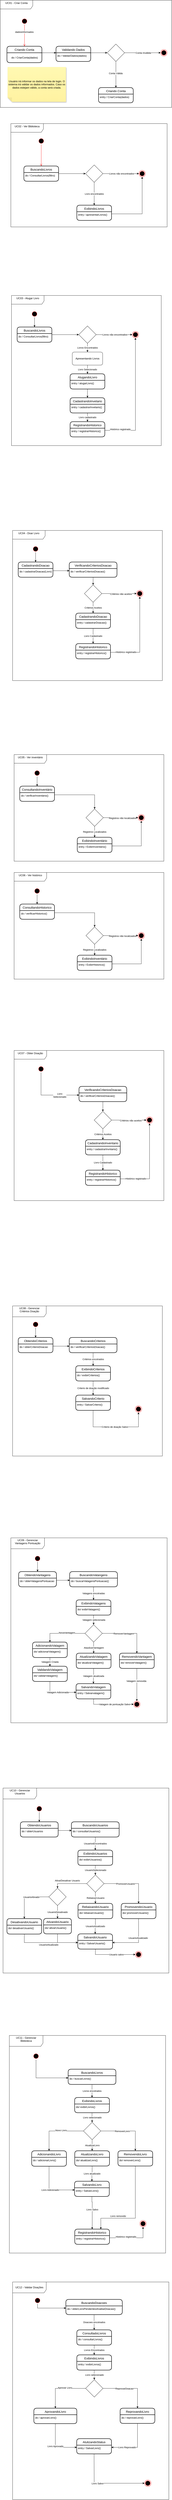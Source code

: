 <mxfile version="20.8.5" type="github">
  <diagram id="F2zN1XWDJCxbZWkZuF5S" name="Página-1">
    <mxGraphModel dx="983" dy="716" grid="1" gridSize="10" guides="1" tooltips="1" connect="1" arrows="1" fold="1" page="1" pageScale="1" pageWidth="827" pageHeight="1169" math="0" shadow="0">
      <root>
        <mxCell id="0" />
        <mxCell id="1" parent="0" />
        <mxCell id="l5w-JMVzP2Q6S9-00Q8j-47" value="&lt;div&gt;UC01 - Criar Conta&lt;br&gt;&lt;/div&gt;&lt;div&gt;&lt;br&gt;&lt;/div&gt;" style="shape=umlFrame;whiteSpace=wrap;html=1;width=150;height=40;" parent="1" vertex="1">
          <mxGeometry x="17" y="83.25" width="790" height="492.5" as="geometry" />
        </mxCell>
        <mxCell id="XpTpxVxSgnCetN0Bl5ae-27" value="&lt;div&gt;UC09 - Gerenciar&lt;br&gt;Vantagens Pontuação&lt;br&gt;&lt;/div&gt;&lt;div&gt;&lt;br&gt;&lt;/div&gt;" style="shape=umlFrame;whiteSpace=wrap;html=1;width=155;height=50;" vertex="1" parent="1">
          <mxGeometry x="66" y="7150" width="720" height="850" as="geometry" />
        </mxCell>
        <mxCell id="l5w-JMVzP2Q6S9-00Q8j-174" value="&lt;div&gt;UC07 - Obter Doação&lt;br&gt;&lt;/div&gt;&lt;div&gt;&lt;br&gt;&lt;/div&gt;" style="shape=umlFrame;whiteSpace=wrap;html=1;width=150;height=40;" parent="1" vertex="1">
          <mxGeometry x="81" y="4910" width="690" height="690" as="geometry" />
        </mxCell>
        <mxCell id="l5w-JMVzP2Q6S9-00Q8j-48" value="&lt;div&gt;UC03 - Alugar Livro&lt;br&gt;&lt;/div&gt;&lt;div&gt;&lt;br&gt;&lt;/div&gt;" style="shape=umlFrame;whiteSpace=wrap;html=1;width=150;height=40;" parent="1" vertex="1">
          <mxGeometry x="69" y="1440" width="690" height="690" as="geometry" />
        </mxCell>
        <mxCell id="l5w-JMVzP2Q6S9-00Q8j-19" value="&lt;div&gt;UC02 - Ver Biblioteca&lt;/div&gt;&lt;div&gt;&lt;br&gt;&lt;/div&gt;" style="shape=umlFrame;whiteSpace=wrap;html=1;width=150;height=40;" parent="1" vertex="1">
          <mxGeometry x="66" y="650" width="720" height="475" as="geometry" />
        </mxCell>
        <mxCell id="l5w-JMVzP2Q6S9-00Q8j-1" value="" style="ellipse;html=1;shape=startState;fillColor=#000000;strokeColor=#ff0000;" parent="1" vertex="1">
          <mxGeometry x="191" y="715" width="30" height="30" as="geometry" />
        </mxCell>
        <mxCell id="l5w-JMVzP2Q6S9-00Q8j-2" value="" style="edgeStyle=orthogonalEdgeStyle;html=1;verticalAlign=bottom;endArrow=open;endSize=8;strokeColor=#ff0000;rounded=0;entryX=0.5;entryY=0;entryDx=0;entryDy=0;" parent="1" source="l5w-JMVzP2Q6S9-00Q8j-1" target="l5w-JMVzP2Q6S9-00Q8j-8" edge="1">
          <mxGeometry relative="1" as="geometry">
            <mxPoint x="171" y="805" as="targetPoint" />
          </mxGeometry>
        </mxCell>
        <mxCell id="l5w-JMVzP2Q6S9-00Q8j-3" value="" style="ellipse;html=1;shape=endState;fillColor=#000000;strokeColor=#ff0000;" parent="1" vertex="1">
          <mxGeometry x="656" y="865" width="30" height="30" as="geometry" />
        </mxCell>
        <mxCell id="l5w-JMVzP2Q6S9-00Q8j-5" value="ExibindoLivros" style="swimlane;childLayout=stackLayout;horizontal=1;startSize=30;horizontalStack=0;rounded=1;fontSize=14;fontStyle=0;strokeWidth=2;resizeParent=0;resizeLast=1;shadow=0;dashed=0;align=center;" parent="1" vertex="1">
          <mxGeometry x="370" y="1025" width="160" height="70" as="geometry">
            <mxRectangle x="364" y="400" width="130" height="30" as="alternateBounds" />
          </mxGeometry>
        </mxCell>
        <mxCell id="l5w-JMVzP2Q6S9-00Q8j-6" value="entry / apresentarLivros()" style="align=left;strokeColor=none;fillColor=none;spacingLeft=4;fontSize=12;verticalAlign=top;resizable=0;rotatable=0;part=1;" parent="l5w-JMVzP2Q6S9-00Q8j-5" vertex="1">
          <mxGeometry y="30" width="160" height="40" as="geometry" />
        </mxCell>
        <mxCell id="l5w-JMVzP2Q6S9-00Q8j-11" value="Livro encontrados" style="edgeStyle=orthogonalEdgeStyle;rounded=0;orthogonalLoop=1;jettySize=auto;html=1;exitX=0.5;exitY=1;exitDx=0;exitDy=0;entryX=0.5;entryY=0;entryDx=0;entryDy=0;" parent="1" source="l5w-JMVzP2Q6S9-00Q8j-7" target="l5w-JMVzP2Q6S9-00Q8j-5" edge="1">
          <mxGeometry relative="1" as="geometry">
            <Array as="points">
              <mxPoint x="450" y="965" />
              <mxPoint x="450" y="965" />
            </Array>
          </mxGeometry>
        </mxCell>
        <mxCell id="l5w-JMVzP2Q6S9-00Q8j-12" style="edgeStyle=orthogonalEdgeStyle;rounded=0;orthogonalLoop=1;jettySize=auto;html=1;exitX=1;exitY=0.5;exitDx=0;exitDy=0;entryX=0;entryY=0.5;entryDx=0;entryDy=0;" parent="1" source="l5w-JMVzP2Q6S9-00Q8j-7" target="l5w-JMVzP2Q6S9-00Q8j-3" edge="1">
          <mxGeometry relative="1" as="geometry" />
        </mxCell>
        <mxCell id="l5w-JMVzP2Q6S9-00Q8j-13" value="Livros não encontrados" style="edgeLabel;html=1;align=center;verticalAlign=middle;resizable=0;points=[];" parent="l5w-JMVzP2Q6S9-00Q8j-12" vertex="1" connectable="0">
          <mxGeometry x="-0.241" y="-4" relative="1" as="geometry">
            <mxPoint x="23" y="-4" as="offset" />
          </mxGeometry>
        </mxCell>
        <mxCell id="l5w-JMVzP2Q6S9-00Q8j-7" value="" style="rhombus;whiteSpace=wrap;html=1;" parent="1" vertex="1">
          <mxGeometry x="410" y="840" width="80" height="80" as="geometry" />
        </mxCell>
        <mxCell id="l5w-JMVzP2Q6S9-00Q8j-10" style="edgeStyle=orthogonalEdgeStyle;rounded=0;orthogonalLoop=1;jettySize=auto;html=1;exitX=1;exitY=0.5;exitDx=0;exitDy=0;" parent="1" source="l5w-JMVzP2Q6S9-00Q8j-8" target="l5w-JMVzP2Q6S9-00Q8j-7" edge="1">
          <mxGeometry relative="1" as="geometry" />
        </mxCell>
        <mxCell id="l5w-JMVzP2Q6S9-00Q8j-8" value="BuscandoLivros" style="swimlane;childLayout=stackLayout;horizontal=1;startSize=30;horizontalStack=0;rounded=1;fontSize=14;fontStyle=0;strokeWidth=2;resizeParent=0;resizeLast=1;shadow=0;dashed=0;align=center;" parent="1" vertex="1">
          <mxGeometry x="126" y="845" width="160" height="70" as="geometry">
            <mxRectangle x="120" y="220" width="120" height="30" as="alternateBounds" />
          </mxGeometry>
        </mxCell>
        <mxCell id="l5w-JMVzP2Q6S9-00Q8j-9" value="do / ConsultarLivros(filtro)" style="align=left;strokeColor=none;fillColor=none;spacingLeft=4;fontSize=12;verticalAlign=top;resizable=0;rotatable=0;part=1;" parent="l5w-JMVzP2Q6S9-00Q8j-8" vertex="1">
          <mxGeometry y="30" width="160" height="40" as="geometry" />
        </mxCell>
        <mxCell id="l5w-JMVzP2Q6S9-00Q8j-15" style="edgeStyle=orthogonalEdgeStyle;rounded=0;orthogonalLoop=1;jettySize=auto;html=1;exitX=1;exitY=0.25;exitDx=0;exitDy=0;entryX=0.5;entryY=1;entryDx=0;entryDy=0;" parent="1" source="l5w-JMVzP2Q6S9-00Q8j-6" target="l5w-JMVzP2Q6S9-00Q8j-3" edge="1">
          <mxGeometry relative="1" as="geometry" />
        </mxCell>
        <mxCell id="l5w-JMVzP2Q6S9-00Q8j-20" value="" style="ellipse;html=1;shape=startState;fillColor=#000000;strokeColor=#ff0000;" parent="1" vertex="1">
          <mxGeometry x="114" y="164.5" width="30" height="30" as="geometry" />
        </mxCell>
        <mxCell id="l5w-JMVzP2Q6S9-00Q8j-21" value="" style="edgeStyle=orthogonalEdgeStyle;html=1;verticalAlign=bottom;endArrow=open;endSize=8;strokeColor=#ff0000;rounded=0;entryX=0.5;entryY=0;entryDx=0;entryDy=0;" parent="1" source="l5w-JMVzP2Q6S9-00Q8j-20" target="l5w-JMVzP2Q6S9-00Q8j-30" edge="1">
          <mxGeometry relative="1" as="geometry">
            <mxPoint x="94" y="254.5" as="targetPoint" />
          </mxGeometry>
        </mxCell>
        <mxCell id="l5w-JMVzP2Q6S9-00Q8j-34" value="dadosInformados" style="edgeLabel;html=1;align=center;verticalAlign=middle;resizable=0;points=[];" parent="l5w-JMVzP2Q6S9-00Q8j-21" vertex="1" connectable="0">
          <mxGeometry x="-0.316" y="-1" relative="1" as="geometry">
            <mxPoint as="offset" />
          </mxGeometry>
        </mxCell>
        <mxCell id="l5w-JMVzP2Q6S9-00Q8j-22" value="" style="ellipse;html=1;shape=endState;fillColor=#000000;strokeColor=#ff0000;" parent="1" vertex="1">
          <mxGeometry x="756" y="309.5" width="30" height="30" as="geometry" />
        </mxCell>
        <mxCell id="l5w-JMVzP2Q6S9-00Q8j-26" style="edgeStyle=orthogonalEdgeStyle;rounded=0;orthogonalLoop=1;jettySize=auto;html=1;exitX=1;exitY=0.5;exitDx=0;exitDy=0;entryX=0;entryY=0.5;entryDx=0;entryDy=0;" parent="1" source="l5w-JMVzP2Q6S9-00Q8j-28" target="l5w-JMVzP2Q6S9-00Q8j-22" edge="1">
          <mxGeometry relative="1" as="geometry" />
        </mxCell>
        <mxCell id="l5w-JMVzP2Q6S9-00Q8j-27" value="Conta Inválida" style="edgeLabel;html=1;align=center;verticalAlign=middle;resizable=0;points=[];" parent="l5w-JMVzP2Q6S9-00Q8j-26" vertex="1" connectable="0">
          <mxGeometry x="-0.241" y="-4" relative="1" as="geometry">
            <mxPoint x="23" y="-4" as="offset" />
          </mxGeometry>
        </mxCell>
        <mxCell id="l5w-JMVzP2Q6S9-00Q8j-38" style="edgeStyle=orthogonalEdgeStyle;rounded=0;orthogonalLoop=1;jettySize=auto;html=1;exitX=0.5;exitY=1;exitDx=0;exitDy=0;" parent="1" source="l5w-JMVzP2Q6S9-00Q8j-28" target="l5w-JMVzP2Q6S9-00Q8j-35" edge="1">
          <mxGeometry relative="1" as="geometry" />
        </mxCell>
        <mxCell id="l5w-JMVzP2Q6S9-00Q8j-45" value="&lt;div&gt;Conta Válida&lt;/div&gt;" style="edgeLabel;html=1;align=center;verticalAlign=middle;resizable=0;points=[];" parent="l5w-JMVzP2Q6S9-00Q8j-38" vertex="1" connectable="0">
          <mxGeometry x="-0.1" y="-1" relative="1" as="geometry">
            <mxPoint as="offset" />
          </mxGeometry>
        </mxCell>
        <mxCell id="l5w-JMVzP2Q6S9-00Q8j-28" value="" style="rhombus;whiteSpace=wrap;html=1;" parent="1" vertex="1">
          <mxGeometry x="510" y="284.5" width="80" height="80" as="geometry" />
        </mxCell>
        <mxCell id="l5w-JMVzP2Q6S9-00Q8j-30" value="Criando Conta" style="swimlane;childLayout=stackLayout;horizontal=1;startSize=30;horizontalStack=0;rounded=1;fontSize=14;fontStyle=0;strokeWidth=2;resizeParent=0;resizeLast=1;shadow=0;dashed=0;align=center;" parent="1" vertex="1">
          <mxGeometry x="48" y="294.5" width="161" height="75.5" as="geometry">
            <mxRectangle x="120" y="220" width="120" height="30" as="alternateBounds" />
          </mxGeometry>
        </mxCell>
        <mxCell id="XpTpxVxSgnCetN0Bl5ae-189" value="do / CriarConta(dados)" style="text;html=1;align=center;verticalAlign=middle;resizable=0;points=[];autosize=1;strokeColor=none;fillColor=none;" vertex="1" parent="l5w-JMVzP2Q6S9-00Q8j-30">
          <mxGeometry y="30" width="161" height="45.5" as="geometry" />
        </mxCell>
        <mxCell id="l5w-JMVzP2Q6S9-00Q8j-35" value="Criando Conta" style="swimlane;childLayout=stackLayout;horizontal=1;startSize=30;horizontalStack=0;rounded=1;fontSize=14;fontStyle=0;strokeWidth=2;resizeParent=0;resizeLast=1;shadow=0;dashed=0;align=center;" parent="1" vertex="1">
          <mxGeometry x="470" y="484.5" width="160" height="70" as="geometry">
            <mxRectangle x="120" y="220" width="120" height="30" as="alternateBounds" />
          </mxGeometry>
        </mxCell>
        <mxCell id="l5w-JMVzP2Q6S9-00Q8j-36" value="entry / CriarConta(dados)" style="align=left;strokeColor=none;fillColor=none;spacingLeft=4;fontSize=12;verticalAlign=top;resizable=0;rotatable=0;part=1;" parent="l5w-JMVzP2Q6S9-00Q8j-35" vertex="1">
          <mxGeometry y="30" width="160" height="40" as="geometry" />
        </mxCell>
        <mxCell id="l5w-JMVzP2Q6S9-00Q8j-39" value="Validando Dados" style="swimlane;childLayout=stackLayout;horizontal=1;startSize=30;horizontalStack=0;rounded=1;fontSize=14;fontStyle=0;strokeWidth=2;resizeParent=0;resizeLast=1;shadow=0;dashed=0;align=center;" parent="1" vertex="1">
          <mxGeometry x="274" y="294.5" width="160" height="70" as="geometry">
            <mxRectangle x="120" y="220" width="120" height="30" as="alternateBounds" />
          </mxGeometry>
        </mxCell>
        <mxCell id="l5w-JMVzP2Q6S9-00Q8j-40" value="do / ValidarDados(dados)" style="align=left;strokeColor=none;fillColor=none;spacingLeft=4;fontSize=12;verticalAlign=top;resizable=0;rotatable=0;part=1;" parent="l5w-JMVzP2Q6S9-00Q8j-39" vertex="1">
          <mxGeometry y="30" width="160" height="40" as="geometry" />
        </mxCell>
        <mxCell id="l5w-JMVzP2Q6S9-00Q8j-43" style="edgeStyle=orthogonalEdgeStyle;rounded=0;orthogonalLoop=1;jettySize=auto;html=1;exitX=1;exitY=0;exitDx=0;exitDy=0;entryX=0;entryY=0;entryDx=0;entryDy=0;" parent="1" target="l5w-JMVzP2Q6S9-00Q8j-40" edge="1">
          <mxGeometry relative="1" as="geometry">
            <mxPoint x="209.0" y="324.5" as="sourcePoint" />
            <Array as="points">
              <mxPoint x="250" y="324.5" />
              <mxPoint x="250" y="324.5" />
            </Array>
          </mxGeometry>
        </mxCell>
        <mxCell id="l5w-JMVzP2Q6S9-00Q8j-44" style="rounded=0;orthogonalLoop=1;jettySize=auto;html=1;exitX=1;exitY=0;exitDx=0;exitDy=0;entryX=0;entryY=0.5;entryDx=0;entryDy=0;" parent="1" source="l5w-JMVzP2Q6S9-00Q8j-40" target="l5w-JMVzP2Q6S9-00Q8j-28" edge="1">
          <mxGeometry relative="1" as="geometry" />
        </mxCell>
        <mxCell id="l5w-JMVzP2Q6S9-00Q8j-79" style="edgeStyle=orthogonalEdgeStyle;rounded=0;orthogonalLoop=1;jettySize=auto;html=1;exitX=0.5;exitY=1;exitDx=0;exitDy=0;" parent="1" source="l5w-JMVzP2Q6S9-00Q8j-49" target="l5w-JMVzP2Q6S9-00Q8j-59" edge="1">
          <mxGeometry relative="1" as="geometry" />
        </mxCell>
        <mxCell id="l5w-JMVzP2Q6S9-00Q8j-49" value="" style="ellipse;html=1;shape=startState;fillColor=#000000;strokeColor=#ff0000;" parent="1" vertex="1">
          <mxGeometry x="160" y="1510" width="30" height="30" as="geometry" />
        </mxCell>
        <mxCell id="l5w-JMVzP2Q6S9-00Q8j-51" value="" style="ellipse;html=1;shape=endState;fillColor=#000000;strokeColor=#ff0000;" parent="1" vertex="1">
          <mxGeometry x="625" y="1605" width="30" height="30" as="geometry" />
        </mxCell>
        <mxCell id="l5w-JMVzP2Q6S9-00Q8j-52" value="AlugandoLivro" style="swimlane;childLayout=stackLayout;horizontal=1;startSize=30;horizontalStack=0;rounded=1;fontSize=14;fontStyle=0;strokeWidth=2;resizeParent=0;resizeLast=1;shadow=0;dashed=0;align=center;" parent="1" vertex="1">
          <mxGeometry x="339" y="1800" width="160" height="70" as="geometry">
            <mxRectangle x="364" y="400" width="130" height="30" as="alternateBounds" />
          </mxGeometry>
        </mxCell>
        <mxCell id="l5w-JMVzP2Q6S9-00Q8j-53" value="entry / alugarLivro()" style="align=left;strokeColor=none;fillColor=none;spacingLeft=4;fontSize=12;verticalAlign=top;resizable=0;rotatable=0;part=1;" parent="l5w-JMVzP2Q6S9-00Q8j-52" vertex="1">
          <mxGeometry y="30" width="160" height="40" as="geometry" />
        </mxCell>
        <mxCell id="l5w-JMVzP2Q6S9-00Q8j-55" style="edgeStyle=orthogonalEdgeStyle;rounded=0;orthogonalLoop=1;jettySize=auto;html=1;exitX=1;exitY=0.5;exitDx=0;exitDy=0;entryX=0;entryY=0.5;entryDx=0;entryDy=0;" parent="1" source="l5w-JMVzP2Q6S9-00Q8j-57" target="l5w-JMVzP2Q6S9-00Q8j-51" edge="1">
          <mxGeometry relative="1" as="geometry" />
        </mxCell>
        <mxCell id="l5w-JMVzP2Q6S9-00Q8j-56" value="Livros não encontrados" style="edgeLabel;html=1;align=center;verticalAlign=middle;resizable=0;points=[];" parent="l5w-JMVzP2Q6S9-00Q8j-55" vertex="1" connectable="0">
          <mxGeometry x="-0.241" y="-4" relative="1" as="geometry">
            <mxPoint x="23" y="-4" as="offset" />
          </mxGeometry>
        </mxCell>
        <mxCell id="l5w-JMVzP2Q6S9-00Q8j-63" value="Livros Encontrados" style="edgeStyle=none;rounded=0;orthogonalLoop=1;jettySize=auto;html=1;exitX=0.5;exitY=1;exitDx=0;exitDy=0;entryX=0.5;entryY=0;entryDx=0;entryDy=0;" parent="1" source="l5w-JMVzP2Q6S9-00Q8j-57" target="l5w-JMVzP2Q6S9-00Q8j-62" edge="1">
          <mxGeometry relative="1" as="geometry" />
        </mxCell>
        <mxCell id="l5w-JMVzP2Q6S9-00Q8j-57" value="" style="rhombus;whiteSpace=wrap;html=1;" parent="1" vertex="1">
          <mxGeometry x="379" y="1580" width="80" height="80" as="geometry" />
        </mxCell>
        <mxCell id="l5w-JMVzP2Q6S9-00Q8j-58" style="edgeStyle=orthogonalEdgeStyle;rounded=0;orthogonalLoop=1;jettySize=auto;html=1;exitX=1;exitY=0.5;exitDx=0;exitDy=0;" parent="1" source="l5w-JMVzP2Q6S9-00Q8j-59" target="l5w-JMVzP2Q6S9-00Q8j-57" edge="1">
          <mxGeometry relative="1" as="geometry" />
        </mxCell>
        <mxCell id="l5w-JMVzP2Q6S9-00Q8j-59" value="BuscandoLivros" style="swimlane;childLayout=stackLayout;horizontal=1;startSize=30;horizontalStack=0;rounded=1;fontSize=14;fontStyle=0;strokeWidth=2;resizeParent=0;resizeLast=1;shadow=0;dashed=0;align=center;" parent="1" vertex="1">
          <mxGeometry x="95" y="1585" width="160" height="70" as="geometry">
            <mxRectangle x="120" y="220" width="120" height="30" as="alternateBounds" />
          </mxGeometry>
        </mxCell>
        <mxCell id="l5w-JMVzP2Q6S9-00Q8j-60" value="do / ConsultarLivros(filtro)" style="align=left;strokeColor=none;fillColor=none;spacingLeft=4;fontSize=12;verticalAlign=top;resizable=0;rotatable=0;part=1;" parent="l5w-JMVzP2Q6S9-00Q8j-59" vertex="1">
          <mxGeometry y="30" width="160" height="40" as="geometry" />
        </mxCell>
        <mxCell id="l5w-JMVzP2Q6S9-00Q8j-75" value="Livro Selecionado" style="edgeStyle=orthogonalEdgeStyle;rounded=0;orthogonalLoop=1;jettySize=auto;html=1;exitX=0.5;exitY=1;exitDx=0;exitDy=0;" parent="1" source="l5w-JMVzP2Q6S9-00Q8j-62" target="l5w-JMVzP2Q6S9-00Q8j-52" edge="1">
          <mxGeometry relative="1" as="geometry" />
        </mxCell>
        <mxCell id="l5w-JMVzP2Q6S9-00Q8j-62" value="&lt;div&gt;Apresentando Livros&lt;/div&gt;" style="rounded=1;whiteSpace=wrap;html=1;" parent="1" vertex="1">
          <mxGeometry x="349" y="1700" width="140" height="60" as="geometry" />
        </mxCell>
        <mxCell id="l5w-JMVzP2Q6S9-00Q8j-70" value="CadastrandoInvetario" style="swimlane;childLayout=stackLayout;horizontal=1;startSize=30;horizontalStack=0;rounded=1;fontSize=14;fontStyle=0;strokeWidth=2;resizeParent=0;resizeLast=1;shadow=0;dashed=0;align=center;" parent="1" vertex="1">
          <mxGeometry x="339" y="1910" width="160" height="70" as="geometry">
            <mxRectangle x="364" y="400" width="130" height="30" as="alternateBounds" />
          </mxGeometry>
        </mxCell>
        <mxCell id="l5w-JMVzP2Q6S9-00Q8j-71" value="entry / cadastrarInvetario()" style="align=left;strokeColor=none;fillColor=none;spacingLeft=4;fontSize=12;verticalAlign=top;resizable=0;rotatable=0;part=1;" parent="l5w-JMVzP2Q6S9-00Q8j-70" vertex="1">
          <mxGeometry y="30" width="160" height="40" as="geometry" />
        </mxCell>
        <mxCell id="l5w-JMVzP2Q6S9-00Q8j-72" value="RegistrandoHistorico" style="swimlane;childLayout=stackLayout;horizontal=1;startSize=30;horizontalStack=0;rounded=1;fontSize=14;fontStyle=0;strokeWidth=2;resizeParent=0;resizeLast=1;shadow=0;dashed=0;align=center;" parent="1" vertex="1">
          <mxGeometry x="339" y="2020" width="160" height="70" as="geometry">
            <mxRectangle x="364" y="400" width="130" height="30" as="alternateBounds" />
          </mxGeometry>
        </mxCell>
        <mxCell id="l5w-JMVzP2Q6S9-00Q8j-73" value="entry / registrarHistorico()" style="align=left;strokeColor=none;fillColor=none;spacingLeft=4;fontSize=12;verticalAlign=top;resizable=0;rotatable=0;part=1;" parent="l5w-JMVzP2Q6S9-00Q8j-72" vertex="1">
          <mxGeometry y="30" width="160" height="40" as="geometry" />
        </mxCell>
        <mxCell id="l5w-JMVzP2Q6S9-00Q8j-76" style="edgeStyle=orthogonalEdgeStyle;rounded=0;orthogonalLoop=1;jettySize=auto;html=1;exitX=0.5;exitY=1;exitDx=0;exitDy=0;entryX=0.5;entryY=0;entryDx=0;entryDy=0;" parent="1" source="l5w-JMVzP2Q6S9-00Q8j-53" target="l5w-JMVzP2Q6S9-00Q8j-70" edge="1">
          <mxGeometry relative="1" as="geometry" />
        </mxCell>
        <mxCell id="l5w-JMVzP2Q6S9-00Q8j-77" value="Livro cadastrado" style="edgeStyle=orthogonalEdgeStyle;rounded=0;orthogonalLoop=1;jettySize=auto;html=1;exitX=0.5;exitY=1;exitDx=0;exitDy=0;entryX=0.5;entryY=0;entryDx=0;entryDy=0;" parent="1" source="l5w-JMVzP2Q6S9-00Q8j-71" target="l5w-JMVzP2Q6S9-00Q8j-72" edge="1">
          <mxGeometry relative="1" as="geometry" />
        </mxCell>
        <mxCell id="l5w-JMVzP2Q6S9-00Q8j-78" style="edgeStyle=orthogonalEdgeStyle;rounded=0;orthogonalLoop=1;jettySize=auto;html=1;exitX=1;exitY=0.25;exitDx=0;exitDy=0;entryX=0.5;entryY=1;entryDx=0;entryDy=0;" parent="1" source="l5w-JMVzP2Q6S9-00Q8j-73" target="l5w-JMVzP2Q6S9-00Q8j-51" edge="1">
          <mxGeometry relative="1" as="geometry" />
        </mxCell>
        <mxCell id="l5w-JMVzP2Q6S9-00Q8j-80" value="&lt;div&gt;UC04 - Doar Livro&lt;br&gt;&lt;/div&gt;&lt;div&gt;&lt;br&gt;&lt;/div&gt;" style="shape=umlFrame;whiteSpace=wrap;html=1;width=150;height=40;" parent="1" vertex="1">
          <mxGeometry x="74" y="2520" width="690" height="690" as="geometry" />
        </mxCell>
        <mxCell id="l5w-JMVzP2Q6S9-00Q8j-81" style="edgeStyle=orthogonalEdgeStyle;rounded=0;orthogonalLoop=1;jettySize=auto;html=1;exitX=0.5;exitY=1;exitDx=0;exitDy=0;" parent="1" source="l5w-JMVzP2Q6S9-00Q8j-82" target="l5w-JMVzP2Q6S9-00Q8j-91" edge="1">
          <mxGeometry relative="1" as="geometry" />
        </mxCell>
        <mxCell id="l5w-JMVzP2Q6S9-00Q8j-82" value="" style="ellipse;html=1;shape=startState;fillColor=#000000;strokeColor=#ff0000;" parent="1" vertex="1">
          <mxGeometry x="165" y="2590" width="30" height="30" as="geometry" />
        </mxCell>
        <mxCell id="l5w-JMVzP2Q6S9-00Q8j-83" value="" style="ellipse;html=1;shape=endState;fillColor=#000000;strokeColor=#ff0000;" parent="1" vertex="1">
          <mxGeometry x="645" y="2795" width="30" height="30" as="geometry" />
        </mxCell>
        <mxCell id="l5w-JMVzP2Q6S9-00Q8j-84" value="CadastrandoDoacao" style="swimlane;childLayout=stackLayout;horizontal=1;startSize=30;horizontalStack=0;rounded=1;fontSize=14;fontStyle=0;strokeWidth=2;resizeParent=0;resizeLast=1;shadow=0;dashed=0;align=center;" parent="1" vertex="1">
          <mxGeometry x="365" y="2900" width="160" height="70" as="geometry">
            <mxRectangle x="364" y="400" width="130" height="30" as="alternateBounds" />
          </mxGeometry>
        </mxCell>
        <mxCell id="l5w-JMVzP2Q6S9-00Q8j-85" value="entry / cadastrarDoacao()" style="align=left;strokeColor=none;fillColor=none;spacingLeft=4;fontSize=12;verticalAlign=top;resizable=0;rotatable=0;part=1;" parent="l5w-JMVzP2Q6S9-00Q8j-84" vertex="1">
          <mxGeometry y="30" width="160" height="40" as="geometry" />
        </mxCell>
        <mxCell id="l5w-JMVzP2Q6S9-00Q8j-108" style="edgeStyle=orthogonalEdgeStyle;rounded=0;orthogonalLoop=1;jettySize=auto;html=1;exitX=1;exitY=0.5;exitDx=0;exitDy=0;entryX=0;entryY=0.5;entryDx=0;entryDy=0;" parent="1" source="l5w-JMVzP2Q6S9-00Q8j-89" target="l5w-JMVzP2Q6S9-00Q8j-83" edge="1">
          <mxGeometry relative="1" as="geometry" />
        </mxCell>
        <mxCell id="l5w-JMVzP2Q6S9-00Q8j-112" value="Critérios não aceitos" style="edgeLabel;html=1;align=center;verticalAlign=middle;resizable=0;points=[];" parent="l5w-JMVzP2Q6S9-00Q8j-108" vertex="1" connectable="0">
          <mxGeometry x="0.091" y="-2" relative="1" as="geometry">
            <mxPoint as="offset" />
          </mxGeometry>
        </mxCell>
        <mxCell id="l5w-JMVzP2Q6S9-00Q8j-109" value="Critérios Aceitos" style="edgeStyle=orthogonalEdgeStyle;rounded=0;orthogonalLoop=1;jettySize=auto;html=1;exitX=0.5;exitY=1;exitDx=0;exitDy=0;entryX=0.5;entryY=0;entryDx=0;entryDy=0;" parent="1" source="l5w-JMVzP2Q6S9-00Q8j-89" target="l5w-JMVzP2Q6S9-00Q8j-84" edge="1">
          <mxGeometry relative="1" as="geometry" />
        </mxCell>
        <mxCell id="l5w-JMVzP2Q6S9-00Q8j-89" value="" style="rhombus;whiteSpace=wrap;html=1;" parent="1" vertex="1">
          <mxGeometry x="405" y="2770" width="80" height="80" as="geometry" />
        </mxCell>
        <mxCell id="l5w-JMVzP2Q6S9-00Q8j-91" value="CadastrandoDoacao" style="swimlane;childLayout=stackLayout;horizontal=1;startSize=30;horizontalStack=0;rounded=1;fontSize=14;fontStyle=0;strokeWidth=2;resizeParent=0;resizeLast=1;shadow=0;dashed=0;align=center;" parent="1" vertex="1">
          <mxGeometry x="100" y="2665" width="160" height="70" as="geometry">
            <mxRectangle x="120" y="220" width="120" height="30" as="alternateBounds" />
          </mxGeometry>
        </mxCell>
        <mxCell id="l5w-JMVzP2Q6S9-00Q8j-92" value="do / cadastrarDoacao(Livro)" style="align=left;strokeColor=none;fillColor=none;spacingLeft=4;fontSize=12;verticalAlign=top;resizable=0;rotatable=0;part=1;" parent="l5w-JMVzP2Q6S9-00Q8j-91" vertex="1">
          <mxGeometry y="30" width="160" height="40" as="geometry" />
        </mxCell>
        <mxCell id="l5w-JMVzP2Q6S9-00Q8j-97" value="RegistrandoHistorico" style="swimlane;childLayout=stackLayout;horizontal=1;startSize=30;horizontalStack=0;rounded=1;fontSize=14;fontStyle=0;strokeWidth=2;resizeParent=0;resizeLast=1;shadow=0;dashed=0;align=center;" parent="1" vertex="1">
          <mxGeometry x="365" y="3040" width="160" height="70" as="geometry">
            <mxRectangle x="364" y="400" width="130" height="30" as="alternateBounds" />
          </mxGeometry>
        </mxCell>
        <mxCell id="l5w-JMVzP2Q6S9-00Q8j-98" value="entry / registrarHistorico()" style="align=left;strokeColor=none;fillColor=none;spacingLeft=4;fontSize=12;verticalAlign=top;resizable=0;rotatable=0;part=1;" parent="l5w-JMVzP2Q6S9-00Q8j-97" vertex="1">
          <mxGeometry y="30" width="160" height="40" as="geometry" />
        </mxCell>
        <mxCell id="l5w-JMVzP2Q6S9-00Q8j-107" style="edgeStyle=orthogonalEdgeStyle;rounded=0;orthogonalLoop=1;jettySize=auto;html=1;exitX=0.5;exitY=1;exitDx=0;exitDy=0;entryX=0.5;entryY=0;entryDx=0;entryDy=0;" parent="1" source="l5w-JMVzP2Q6S9-00Q8j-104" target="l5w-JMVzP2Q6S9-00Q8j-89" edge="1">
          <mxGeometry relative="1" as="geometry" />
        </mxCell>
        <mxCell id="l5w-JMVzP2Q6S9-00Q8j-104" value="VerificandoCriteriosDoacao" style="swimlane;childLayout=stackLayout;horizontal=1;startSize=30;horizontalStack=0;rounded=1;fontSize=14;fontStyle=0;strokeWidth=2;resizeParent=0;resizeLast=1;shadow=0;dashed=0;align=center;" parent="1" vertex="1">
          <mxGeometry x="335" y="2665" width="220" height="70" as="geometry">
            <mxRectangle x="120" y="220" width="120" height="30" as="alternateBounds" />
          </mxGeometry>
        </mxCell>
        <mxCell id="l5w-JMVzP2Q6S9-00Q8j-105" value="do / verificarCriteriosDoacao()" style="align=left;strokeColor=none;fillColor=none;spacingLeft=4;fontSize=12;verticalAlign=top;resizable=0;rotatable=0;part=1;" parent="l5w-JMVzP2Q6S9-00Q8j-104" vertex="1">
          <mxGeometry y="30" width="220" height="40" as="geometry" />
        </mxCell>
        <mxCell id="l5w-JMVzP2Q6S9-00Q8j-106" style="edgeStyle=orthogonalEdgeStyle;rounded=0;orthogonalLoop=1;jettySize=auto;html=1;exitX=1;exitY=0.25;exitDx=0;exitDy=0;entryX=0;entryY=0.25;entryDx=0;entryDy=0;" parent="1" source="l5w-JMVzP2Q6S9-00Q8j-92" target="l5w-JMVzP2Q6S9-00Q8j-105" edge="1">
          <mxGeometry relative="1" as="geometry" />
        </mxCell>
        <mxCell id="l5w-JMVzP2Q6S9-00Q8j-110" value="Livro Cadastrado" style="edgeStyle=orthogonalEdgeStyle;rounded=0;orthogonalLoop=1;jettySize=auto;html=1;exitX=0.5;exitY=1;exitDx=0;exitDy=0;" parent="1" source="l5w-JMVzP2Q6S9-00Q8j-85" target="l5w-JMVzP2Q6S9-00Q8j-97" edge="1">
          <mxGeometry relative="1" as="geometry" />
        </mxCell>
        <mxCell id="l5w-JMVzP2Q6S9-00Q8j-111" style="edgeStyle=orthogonalEdgeStyle;rounded=0;orthogonalLoop=1;jettySize=auto;html=1;exitX=1;exitY=0.25;exitDx=0;exitDy=0;entryX=0.5;entryY=1;entryDx=0;entryDy=0;" parent="1" source="l5w-JMVzP2Q6S9-00Q8j-98" target="l5w-JMVzP2Q6S9-00Q8j-83" edge="1">
          <mxGeometry relative="1" as="geometry" />
        </mxCell>
        <mxCell id="l5w-JMVzP2Q6S9-00Q8j-113" value="Histórico registrado" style="edgeLabel;html=1;align=center;verticalAlign=middle;resizable=0;points=[];" parent="l5w-JMVzP2Q6S9-00Q8j-111" vertex="1" connectable="0">
          <mxGeometry x="-0.5" y="1" relative="1" as="geometry">
            <mxPoint x="-27" as="offset" />
          </mxGeometry>
        </mxCell>
        <mxCell id="l5w-JMVzP2Q6S9-00Q8j-114" value="Histórico registrado" style="edgeLabel;html=1;align=center;verticalAlign=middle;resizable=0;points=[];" parent="1" vertex="1" connectable="0">
          <mxGeometry x="569.997" y="2055.003" as="geometry" />
        </mxCell>
        <mxCell id="l5w-JMVzP2Q6S9-00Q8j-115" value="&lt;div&gt;UC05 - Ver inventário&lt;br&gt;&lt;/div&gt;&lt;div&gt;&lt;br&gt;&lt;/div&gt;" style="shape=umlFrame;whiteSpace=wrap;html=1;width=150;height=40;" parent="1" vertex="1">
          <mxGeometry x="81" y="3550" width="690" height="490" as="geometry" />
        </mxCell>
        <mxCell id="l5w-JMVzP2Q6S9-00Q8j-116" style="edgeStyle=orthogonalEdgeStyle;rounded=0;orthogonalLoop=1;jettySize=auto;html=1;exitX=0.5;exitY=1;exitDx=0;exitDy=0;" parent="1" source="l5w-JMVzP2Q6S9-00Q8j-117" target="l5w-JMVzP2Q6S9-00Q8j-125" edge="1">
          <mxGeometry relative="1" as="geometry" />
        </mxCell>
        <mxCell id="l5w-JMVzP2Q6S9-00Q8j-117" value="" style="ellipse;html=1;shape=startState;fillColor=#000000;strokeColor=#ff0000;" parent="1" vertex="1">
          <mxGeometry x="172" y="3620" width="30" height="30" as="geometry" />
        </mxCell>
        <mxCell id="l5w-JMVzP2Q6S9-00Q8j-118" value="" style="ellipse;html=1;shape=endState;fillColor=#000000;strokeColor=#ff0000;" parent="1" vertex="1">
          <mxGeometry x="652" y="3825" width="30" height="30" as="geometry" />
        </mxCell>
        <mxCell id="l5w-JMVzP2Q6S9-00Q8j-119" value="ExibindoInventário" style="swimlane;childLayout=stackLayout;horizontal=1;startSize=30;horizontalStack=0;rounded=1;fontSize=14;fontStyle=0;strokeWidth=2;resizeParent=0;resizeLast=1;shadow=0;dashed=0;align=center;" parent="1" vertex="1">
          <mxGeometry x="372" y="3930" width="160" height="70" as="geometry">
            <mxRectangle x="364" y="400" width="130" height="30" as="alternateBounds" />
          </mxGeometry>
        </mxCell>
        <mxCell id="l5w-JMVzP2Q6S9-00Q8j-120" value="entry / ExibirInventário()" style="align=left;strokeColor=none;fillColor=none;spacingLeft=4;fontSize=12;verticalAlign=top;resizable=0;rotatable=0;part=1;" parent="l5w-JMVzP2Q6S9-00Q8j-119" vertex="1">
          <mxGeometry y="30" width="160" height="40" as="geometry" />
        </mxCell>
        <mxCell id="l5w-JMVzP2Q6S9-00Q8j-121" style="edgeStyle=orthogonalEdgeStyle;rounded=0;orthogonalLoop=1;jettySize=auto;html=1;exitX=1;exitY=0.5;exitDx=0;exitDy=0;entryX=0;entryY=0.5;entryDx=0;entryDy=0;" parent="1" source="l5w-JMVzP2Q6S9-00Q8j-124" target="l5w-JMVzP2Q6S9-00Q8j-118" edge="1">
          <mxGeometry relative="1" as="geometry" />
        </mxCell>
        <mxCell id="l5w-JMVzP2Q6S9-00Q8j-122" value="Registros não localizados" style="edgeLabel;html=1;align=center;verticalAlign=middle;resizable=0;points=[];" parent="l5w-JMVzP2Q6S9-00Q8j-121" vertex="1" connectable="0">
          <mxGeometry x="0.091" y="-2" relative="1" as="geometry">
            <mxPoint as="offset" />
          </mxGeometry>
        </mxCell>
        <mxCell id="l5w-JMVzP2Q6S9-00Q8j-123" value="Registros Localizados" style="edgeStyle=orthogonalEdgeStyle;rounded=0;orthogonalLoop=1;jettySize=auto;html=1;exitX=0.5;exitY=1;exitDx=0;exitDy=0;entryX=0.5;entryY=0;entryDx=0;entryDy=0;" parent="1" source="l5w-JMVzP2Q6S9-00Q8j-124" target="l5w-JMVzP2Q6S9-00Q8j-119" edge="1">
          <mxGeometry relative="1" as="geometry" />
        </mxCell>
        <mxCell id="l5w-JMVzP2Q6S9-00Q8j-124" value="" style="rhombus;whiteSpace=wrap;html=1;" parent="1" vertex="1">
          <mxGeometry x="412" y="3800" width="80" height="80" as="geometry" />
        </mxCell>
        <mxCell id="l5w-JMVzP2Q6S9-00Q8j-125" value="ConsultandoInventário" style="swimlane;childLayout=stackLayout;horizontal=1;startSize=30;horizontalStack=0;rounded=1;fontSize=14;fontStyle=0;strokeWidth=2;resizeParent=0;resizeLast=1;shadow=0;dashed=0;align=center;" parent="1" vertex="1">
          <mxGeometry x="107" y="3695" width="160" height="70" as="geometry">
            <mxRectangle x="120" y="220" width="120" height="30" as="alternateBounds" />
          </mxGeometry>
        </mxCell>
        <mxCell id="l5w-JMVzP2Q6S9-00Q8j-126" value="do / verificarInventário()" style="align=left;strokeColor=none;fillColor=none;spacingLeft=4;fontSize=12;verticalAlign=top;resizable=0;rotatable=0;part=1;" parent="l5w-JMVzP2Q6S9-00Q8j-125" vertex="1">
          <mxGeometry y="30" width="160" height="40" as="geometry" />
        </mxCell>
        <mxCell id="l5w-JMVzP2Q6S9-00Q8j-132" style="edgeStyle=orthogonalEdgeStyle;rounded=0;orthogonalLoop=1;jettySize=auto;html=1;exitX=1;exitY=0.25;exitDx=0;exitDy=0;entryX=0.5;entryY=0;entryDx=0;entryDy=0;" parent="1" source="l5w-JMVzP2Q6S9-00Q8j-126" target="l5w-JMVzP2Q6S9-00Q8j-124" edge="1">
          <mxGeometry relative="1" as="geometry">
            <mxPoint x="342" y="3735" as="targetPoint" />
          </mxGeometry>
        </mxCell>
        <mxCell id="l5w-JMVzP2Q6S9-00Q8j-136" style="edgeStyle=orthogonalEdgeStyle;rounded=0;orthogonalLoop=1;jettySize=auto;html=1;exitX=1;exitY=0.25;exitDx=0;exitDy=0;entryX=0.5;entryY=1;entryDx=0;entryDy=0;" parent="1" source="l5w-JMVzP2Q6S9-00Q8j-120" target="l5w-JMVzP2Q6S9-00Q8j-118" edge="1">
          <mxGeometry relative="1" as="geometry" />
        </mxCell>
        <mxCell id="l5w-JMVzP2Q6S9-00Q8j-137" value="&lt;div&gt;UC06 - Ver histórico&lt;br&gt;&lt;/div&gt;&lt;div&gt;&lt;br&gt;&lt;/div&gt;" style="shape=umlFrame;whiteSpace=wrap;html=1;width=150;height=40;" parent="1" vertex="1">
          <mxGeometry x="81" y="4092" width="690" height="490" as="geometry" />
        </mxCell>
        <mxCell id="l5w-JMVzP2Q6S9-00Q8j-138" style="edgeStyle=orthogonalEdgeStyle;rounded=0;orthogonalLoop=1;jettySize=auto;html=1;exitX=0.5;exitY=1;exitDx=0;exitDy=0;" parent="1" source="l5w-JMVzP2Q6S9-00Q8j-139" target="l5w-JMVzP2Q6S9-00Q8j-147" edge="1">
          <mxGeometry relative="1" as="geometry" />
        </mxCell>
        <mxCell id="l5w-JMVzP2Q6S9-00Q8j-139" value="" style="ellipse;html=1;shape=startState;fillColor=#000000;strokeColor=#ff0000;" parent="1" vertex="1">
          <mxGeometry x="172" y="4162" width="30" height="30" as="geometry" />
        </mxCell>
        <mxCell id="l5w-JMVzP2Q6S9-00Q8j-140" value="" style="ellipse;html=1;shape=endState;fillColor=#000000;strokeColor=#ff0000;" parent="1" vertex="1">
          <mxGeometry x="652" y="4367" width="30" height="30" as="geometry" />
        </mxCell>
        <mxCell id="l5w-JMVzP2Q6S9-00Q8j-141" value="ExibindoInventário" style="swimlane;childLayout=stackLayout;horizontal=1;startSize=30;horizontalStack=0;rounded=1;fontSize=14;fontStyle=0;strokeWidth=2;resizeParent=0;resizeLast=1;shadow=0;dashed=0;align=center;" parent="1" vertex="1">
          <mxGeometry x="372" y="4472" width="160" height="70" as="geometry">
            <mxRectangle x="364" y="400" width="130" height="30" as="alternateBounds" />
          </mxGeometry>
        </mxCell>
        <mxCell id="l5w-JMVzP2Q6S9-00Q8j-142" value="entry / ExibirHistorico()" style="align=left;strokeColor=none;fillColor=none;spacingLeft=4;fontSize=12;verticalAlign=top;resizable=0;rotatable=0;part=1;" parent="l5w-JMVzP2Q6S9-00Q8j-141" vertex="1">
          <mxGeometry y="30" width="160" height="40" as="geometry" />
        </mxCell>
        <mxCell id="l5w-JMVzP2Q6S9-00Q8j-143" style="edgeStyle=orthogonalEdgeStyle;rounded=0;orthogonalLoop=1;jettySize=auto;html=1;exitX=1;exitY=0.5;exitDx=0;exitDy=0;entryX=0;entryY=0.5;entryDx=0;entryDy=0;" parent="1" source="l5w-JMVzP2Q6S9-00Q8j-146" target="l5w-JMVzP2Q6S9-00Q8j-140" edge="1">
          <mxGeometry relative="1" as="geometry" />
        </mxCell>
        <mxCell id="l5w-JMVzP2Q6S9-00Q8j-144" value="Registros não localizados" style="edgeLabel;html=1;align=center;verticalAlign=middle;resizable=0;points=[];" parent="l5w-JMVzP2Q6S9-00Q8j-143" vertex="1" connectable="0">
          <mxGeometry x="0.091" y="-2" relative="1" as="geometry">
            <mxPoint as="offset" />
          </mxGeometry>
        </mxCell>
        <mxCell id="l5w-JMVzP2Q6S9-00Q8j-145" value="Registros Localizados" style="edgeStyle=orthogonalEdgeStyle;rounded=0;orthogonalLoop=1;jettySize=auto;html=1;exitX=0.5;exitY=1;exitDx=0;exitDy=0;entryX=0.5;entryY=0;entryDx=0;entryDy=0;" parent="1" source="l5w-JMVzP2Q6S9-00Q8j-146" target="l5w-JMVzP2Q6S9-00Q8j-141" edge="1">
          <mxGeometry relative="1" as="geometry" />
        </mxCell>
        <mxCell id="l5w-JMVzP2Q6S9-00Q8j-146" value="" style="rhombus;whiteSpace=wrap;html=1;" parent="1" vertex="1">
          <mxGeometry x="412" y="4342" width="80" height="80" as="geometry" />
        </mxCell>
        <mxCell id="l5w-JMVzP2Q6S9-00Q8j-147" value="ConsultandoHistorico" style="swimlane;childLayout=stackLayout;horizontal=1;startSize=30;horizontalStack=0;rounded=1;fontSize=14;fontStyle=0;strokeWidth=2;resizeParent=0;resizeLast=1;shadow=0;dashed=0;align=center;" parent="1" vertex="1">
          <mxGeometry x="107" y="4237" width="160" height="70" as="geometry">
            <mxRectangle x="120" y="220" width="120" height="30" as="alternateBounds" />
          </mxGeometry>
        </mxCell>
        <mxCell id="l5w-JMVzP2Q6S9-00Q8j-148" value="do / verificarHistorico()" style="align=left;strokeColor=none;fillColor=none;spacingLeft=4;fontSize=12;verticalAlign=top;resizable=0;rotatable=0;part=1;" parent="l5w-JMVzP2Q6S9-00Q8j-147" vertex="1">
          <mxGeometry y="30" width="160" height="40" as="geometry" />
        </mxCell>
        <mxCell id="l5w-JMVzP2Q6S9-00Q8j-149" style="edgeStyle=orthogonalEdgeStyle;rounded=0;orthogonalLoop=1;jettySize=auto;html=1;exitX=1;exitY=0.25;exitDx=0;exitDy=0;entryX=0.5;entryY=0;entryDx=0;entryDy=0;" parent="1" source="l5w-JMVzP2Q6S9-00Q8j-148" target="l5w-JMVzP2Q6S9-00Q8j-146" edge="1">
          <mxGeometry relative="1" as="geometry">
            <mxPoint x="342" y="4277" as="targetPoint" />
          </mxGeometry>
        </mxCell>
        <mxCell id="l5w-JMVzP2Q6S9-00Q8j-150" style="edgeStyle=orthogonalEdgeStyle;rounded=0;orthogonalLoop=1;jettySize=auto;html=1;exitX=1;exitY=0.25;exitDx=0;exitDy=0;entryX=0.5;entryY=1;entryDx=0;entryDy=0;" parent="1" source="l5w-JMVzP2Q6S9-00Q8j-142" target="l5w-JMVzP2Q6S9-00Q8j-140" edge="1">
          <mxGeometry relative="1" as="geometry" />
        </mxCell>
        <mxCell id="l5w-JMVzP2Q6S9-00Q8j-202" style="edgeStyle=orthogonalEdgeStyle;rounded=0;orthogonalLoop=1;jettySize=auto;html=1;exitX=0.5;exitY=1;exitDx=0;exitDy=0;entryX=0;entryY=0.25;entryDx=0;entryDy=0;" parent="1" source="l5w-JMVzP2Q6S9-00Q8j-176" target="l5w-JMVzP2Q6S9-00Q8j-190" edge="1">
          <mxGeometry relative="1" as="geometry" />
        </mxCell>
        <mxCell id="l5w-JMVzP2Q6S9-00Q8j-203" value="Livro&lt;br&gt;Selecionado" style="edgeLabel;html=1;align=center;verticalAlign=middle;resizable=0;points=[];" parent="l5w-JMVzP2Q6S9-00Q8j-202" vertex="1" connectable="0">
          <mxGeometry x="-0.118" y="-1" relative="1" as="geometry">
            <mxPoint x="67" as="offset" />
          </mxGeometry>
        </mxCell>
        <mxCell id="l5w-JMVzP2Q6S9-00Q8j-176" value="" style="ellipse;html=1;shape=startState;fillColor=#000000;strokeColor=#ff0000;" parent="1" vertex="1">
          <mxGeometry x="190" y="4980" width="30" height="30" as="geometry" />
        </mxCell>
        <mxCell id="l5w-JMVzP2Q6S9-00Q8j-177" value="" style="ellipse;html=1;shape=endState;fillColor=#000000;strokeColor=#ff0000;" parent="1" vertex="1">
          <mxGeometry x="690" y="5215" width="30" height="30" as="geometry" />
        </mxCell>
        <mxCell id="l5w-JMVzP2Q6S9-00Q8j-178" value="CadastrandoInventario" style="swimlane;childLayout=stackLayout;horizontal=1;startSize=30;horizontalStack=0;rounded=1;fontSize=14;fontStyle=0;strokeWidth=2;resizeParent=0;resizeLast=1;shadow=0;dashed=0;align=center;" parent="1" vertex="1">
          <mxGeometry x="410" y="5320" width="160" height="70" as="geometry">
            <mxRectangle x="364" y="400" width="130" height="30" as="alternateBounds" />
          </mxGeometry>
        </mxCell>
        <mxCell id="l5w-JMVzP2Q6S9-00Q8j-179" value="entry / cadastrarInvntario()" style="align=left;strokeColor=none;fillColor=none;spacingLeft=4;fontSize=12;verticalAlign=top;resizable=0;rotatable=0;part=1;" parent="l5w-JMVzP2Q6S9-00Q8j-178" vertex="1">
          <mxGeometry y="30" width="160" height="40" as="geometry" />
        </mxCell>
        <mxCell id="l5w-JMVzP2Q6S9-00Q8j-180" style="edgeStyle=orthogonalEdgeStyle;rounded=0;orthogonalLoop=1;jettySize=auto;html=1;exitX=1;exitY=0.5;exitDx=0;exitDy=0;entryX=0;entryY=0.5;entryDx=0;entryDy=0;" parent="1" source="l5w-JMVzP2Q6S9-00Q8j-183" target="l5w-JMVzP2Q6S9-00Q8j-177" edge="1">
          <mxGeometry relative="1" as="geometry" />
        </mxCell>
        <mxCell id="l5w-JMVzP2Q6S9-00Q8j-181" value="Critérios não aceitos" style="edgeLabel;html=1;align=center;verticalAlign=middle;resizable=0;points=[];" parent="l5w-JMVzP2Q6S9-00Q8j-180" vertex="1" connectable="0">
          <mxGeometry x="0.091" y="-2" relative="1" as="geometry">
            <mxPoint as="offset" />
          </mxGeometry>
        </mxCell>
        <mxCell id="l5w-JMVzP2Q6S9-00Q8j-182" value="Critérios Aceitos" style="edgeStyle=orthogonalEdgeStyle;rounded=0;orthogonalLoop=1;jettySize=auto;html=1;exitX=0.5;exitY=1;exitDx=0;exitDy=0;entryX=0.5;entryY=0;entryDx=0;entryDy=0;" parent="1" source="l5w-JMVzP2Q6S9-00Q8j-183" target="l5w-JMVzP2Q6S9-00Q8j-178" edge="1">
          <mxGeometry relative="1" as="geometry" />
        </mxCell>
        <mxCell id="l5w-JMVzP2Q6S9-00Q8j-183" value="" style="rhombus;whiteSpace=wrap;html=1;" parent="1" vertex="1">
          <mxGeometry x="450" y="5190" width="80" height="80" as="geometry" />
        </mxCell>
        <mxCell id="l5w-JMVzP2Q6S9-00Q8j-186" value="RegistrandoHistorico" style="swimlane;childLayout=stackLayout;horizontal=1;startSize=30;horizontalStack=0;rounded=1;fontSize=14;fontStyle=0;strokeWidth=2;resizeParent=0;resizeLast=1;shadow=0;dashed=0;align=center;" parent="1" vertex="1">
          <mxGeometry x="410" y="5460" width="160" height="70" as="geometry">
            <mxRectangle x="364" y="400" width="130" height="30" as="alternateBounds" />
          </mxGeometry>
        </mxCell>
        <mxCell id="l5w-JMVzP2Q6S9-00Q8j-187" value="entry / registrarHistorico()" style="align=left;strokeColor=none;fillColor=none;spacingLeft=4;fontSize=12;verticalAlign=top;resizable=0;rotatable=0;part=1;" parent="l5w-JMVzP2Q6S9-00Q8j-186" vertex="1">
          <mxGeometry y="30" width="160" height="40" as="geometry" />
        </mxCell>
        <mxCell id="l5w-JMVzP2Q6S9-00Q8j-188" style="edgeStyle=orthogonalEdgeStyle;rounded=0;orthogonalLoop=1;jettySize=auto;html=1;exitX=0.5;exitY=1;exitDx=0;exitDy=0;entryX=0.5;entryY=0;entryDx=0;entryDy=0;" parent="1" source="l5w-JMVzP2Q6S9-00Q8j-189" target="l5w-JMVzP2Q6S9-00Q8j-183" edge="1">
          <mxGeometry relative="1" as="geometry" />
        </mxCell>
        <mxCell id="l5w-JMVzP2Q6S9-00Q8j-189" value="VerificandoCriteriosDoacao" style="swimlane;childLayout=stackLayout;horizontal=1;startSize=30;horizontalStack=0;rounded=1;fontSize=14;fontStyle=0;strokeWidth=2;resizeParent=0;resizeLast=1;shadow=0;dashed=0;align=center;" parent="1" vertex="1">
          <mxGeometry x="380" y="5075" width="220" height="70" as="geometry">
            <mxRectangle x="120" y="220" width="120" height="30" as="alternateBounds" />
          </mxGeometry>
        </mxCell>
        <mxCell id="l5w-JMVzP2Q6S9-00Q8j-190" value="do / verificarCriteriosDoacao()" style="align=left;strokeColor=none;fillColor=none;spacingLeft=4;fontSize=12;verticalAlign=top;resizable=0;rotatable=0;part=1;" parent="l5w-JMVzP2Q6S9-00Q8j-189" vertex="1">
          <mxGeometry y="30" width="220" height="40" as="geometry" />
        </mxCell>
        <mxCell id="l5w-JMVzP2Q6S9-00Q8j-192" value="Livro Cadastrado" style="edgeStyle=orthogonalEdgeStyle;rounded=0;orthogonalLoop=1;jettySize=auto;html=1;exitX=0.5;exitY=1;exitDx=0;exitDy=0;" parent="1" source="l5w-JMVzP2Q6S9-00Q8j-179" target="l5w-JMVzP2Q6S9-00Q8j-186" edge="1">
          <mxGeometry relative="1" as="geometry" />
        </mxCell>
        <mxCell id="l5w-JMVzP2Q6S9-00Q8j-193" style="edgeStyle=orthogonalEdgeStyle;rounded=0;orthogonalLoop=1;jettySize=auto;html=1;exitX=1;exitY=0.25;exitDx=0;exitDy=0;entryX=0.5;entryY=1;entryDx=0;entryDy=0;" parent="1" source="l5w-JMVzP2Q6S9-00Q8j-187" target="l5w-JMVzP2Q6S9-00Q8j-177" edge="1">
          <mxGeometry relative="1" as="geometry" />
        </mxCell>
        <mxCell id="l5w-JMVzP2Q6S9-00Q8j-194" value="Histórico registrado" style="edgeLabel;html=1;align=center;verticalAlign=middle;resizable=0;points=[];" parent="l5w-JMVzP2Q6S9-00Q8j-193" vertex="1" connectable="0">
          <mxGeometry x="-0.5" y="1" relative="1" as="geometry">
            <mxPoint x="-27" as="offset" />
          </mxGeometry>
        </mxCell>
        <mxCell id="XpTpxVxSgnCetN0Bl5ae-1" value="&lt;div&gt;UC08 - Gerenciar&lt;br&gt;Critérios Doação&lt;br&gt;&lt;/div&gt;&lt;div&gt;&lt;br&gt;&lt;/div&gt;" style="shape=umlFrame;whiteSpace=wrap;html=1;width=155;height=50;" vertex="1" parent="1">
          <mxGeometry x="74" y="6084" width="690" height="690" as="geometry" />
        </mxCell>
        <mxCell id="XpTpxVxSgnCetN0Bl5ae-2" style="edgeStyle=orthogonalEdgeStyle;rounded=0;orthogonalLoop=1;jettySize=auto;html=1;exitX=0.5;exitY=1;exitDx=0;exitDy=0;" edge="1" parent="1" source="XpTpxVxSgnCetN0Bl5ae-3" target="XpTpxVxSgnCetN0Bl5ae-11">
          <mxGeometry relative="1" as="geometry" />
        </mxCell>
        <mxCell id="XpTpxVxSgnCetN0Bl5ae-3" value="" style="ellipse;html=1;shape=startState;fillColor=#000000;strokeColor=#ff0000;" vertex="1" parent="1">
          <mxGeometry x="165" y="6154" width="30" height="30" as="geometry" />
        </mxCell>
        <mxCell id="XpTpxVxSgnCetN0Bl5ae-4" value="" style="ellipse;html=1;shape=endState;fillColor=#000000;strokeColor=#ff0000;" vertex="1" parent="1">
          <mxGeometry x="639" y="6543" width="30" height="30" as="geometry" />
        </mxCell>
        <mxCell id="XpTpxVxSgnCetN0Bl5ae-5" value="ExibindoCriterios" style="swimlane;childLayout=stackLayout;horizontal=1;startSize=30;horizontalStack=0;rounded=1;fontSize=14;fontStyle=0;strokeWidth=2;resizeParent=0;resizeLast=1;shadow=0;dashed=0;align=center;" vertex="1" parent="1">
          <mxGeometry x="365" y="6359" width="160" height="70" as="geometry">
            <mxRectangle x="364" y="400" width="130" height="30" as="alternateBounds" />
          </mxGeometry>
        </mxCell>
        <mxCell id="XpTpxVxSgnCetN0Bl5ae-6" value="do / exibirCriterios()" style="align=left;strokeColor=none;fillColor=none;spacingLeft=4;fontSize=12;verticalAlign=top;resizable=0;rotatable=0;part=1;" vertex="1" parent="XpTpxVxSgnCetN0Bl5ae-5">
          <mxGeometry y="30" width="160" height="40" as="geometry" />
        </mxCell>
        <mxCell id="XpTpxVxSgnCetN0Bl5ae-9" value="Critérios encotrados" style="edgeStyle=orthogonalEdgeStyle;rounded=0;orthogonalLoop=1;jettySize=auto;html=1;exitX=0.5;exitY=1;exitDx=0;exitDy=0;entryX=0.5;entryY=0;entryDx=0;entryDy=0;" edge="1" parent="1" source="XpTpxVxSgnCetN0Bl5ae-17" target="XpTpxVxSgnCetN0Bl5ae-5">
          <mxGeometry relative="1" as="geometry">
            <mxPoint x="445" y="6414" as="sourcePoint" />
          </mxGeometry>
        </mxCell>
        <mxCell id="XpTpxVxSgnCetN0Bl5ae-11" value="ObtendoCriterios" style="swimlane;childLayout=stackLayout;horizontal=1;startSize=30;horizontalStack=0;rounded=1;fontSize=14;fontStyle=0;strokeWidth=2;resizeParent=0;resizeLast=1;shadow=0;dashed=0;align=center;" vertex="1" parent="1">
          <mxGeometry x="100" y="6229" width="160" height="70" as="geometry">
            <mxRectangle x="120" y="220" width="120" height="30" as="alternateBounds" />
          </mxGeometry>
        </mxCell>
        <mxCell id="XpTpxVxSgnCetN0Bl5ae-12" value="do / obterCriterioDoacao" style="align=left;strokeColor=none;fillColor=none;spacingLeft=4;fontSize=12;verticalAlign=top;resizable=0;rotatable=0;part=1;" vertex="1" parent="XpTpxVxSgnCetN0Bl5ae-11">
          <mxGeometry y="30" width="160" height="40" as="geometry" />
        </mxCell>
        <mxCell id="XpTpxVxSgnCetN0Bl5ae-16" value="BuscandoCriterios" style="swimlane;childLayout=stackLayout;horizontal=1;startSize=30;horizontalStack=0;rounded=1;fontSize=14;fontStyle=0;strokeWidth=2;resizeParent=0;resizeLast=1;shadow=0;dashed=0;align=center;" vertex="1" parent="1">
          <mxGeometry x="335" y="6229" width="220" height="70" as="geometry">
            <mxRectangle x="120" y="220" width="120" height="30" as="alternateBounds" />
          </mxGeometry>
        </mxCell>
        <mxCell id="XpTpxVxSgnCetN0Bl5ae-17" value="do / verificarCriteriosDoacao()" style="align=left;strokeColor=none;fillColor=none;spacingLeft=4;fontSize=12;verticalAlign=top;resizable=0;rotatable=0;part=1;" vertex="1" parent="XpTpxVxSgnCetN0Bl5ae-16">
          <mxGeometry y="30" width="220" height="40" as="geometry" />
        </mxCell>
        <mxCell id="XpTpxVxSgnCetN0Bl5ae-18" style="edgeStyle=orthogonalEdgeStyle;rounded=0;orthogonalLoop=1;jettySize=auto;html=1;exitX=1;exitY=0.25;exitDx=0;exitDy=0;entryX=0;entryY=0.25;entryDx=0;entryDy=0;" edge="1" parent="1" source="XpTpxVxSgnCetN0Bl5ae-12" target="XpTpxVxSgnCetN0Bl5ae-17">
          <mxGeometry relative="1" as="geometry" />
        </mxCell>
        <mxCell id="XpTpxVxSgnCetN0Bl5ae-22" value="SalvandoCriterio" style="swimlane;childLayout=stackLayout;horizontal=1;startSize=30;horizontalStack=0;rounded=1;fontSize=14;fontStyle=0;strokeWidth=2;resizeParent=0;resizeLast=1;shadow=0;dashed=0;align=center;" vertex="1" parent="1">
          <mxGeometry x="365" y="6494" width="160" height="70" as="geometry">
            <mxRectangle x="364" y="400" width="130" height="30" as="alternateBounds" />
          </mxGeometry>
        </mxCell>
        <mxCell id="XpTpxVxSgnCetN0Bl5ae-23" value="entry / SalvarCriterio()" style="align=left;strokeColor=none;fillColor=none;spacingLeft=4;fontSize=12;verticalAlign=top;resizable=0;rotatable=0;part=1;" vertex="1" parent="XpTpxVxSgnCetN0Bl5ae-22">
          <mxGeometry y="30" width="160" height="40" as="geometry" />
        </mxCell>
        <mxCell id="XpTpxVxSgnCetN0Bl5ae-24" value="Criterio de doação Salvo" style="edgeStyle=orthogonalEdgeStyle;rounded=0;orthogonalLoop=1;jettySize=auto;html=1;exitX=0.5;exitY=1;exitDx=0;exitDy=0;entryX=0.5;entryY=1;entryDx=0;entryDy=0;" edge="1" parent="1" source="XpTpxVxSgnCetN0Bl5ae-23" target="XpTpxVxSgnCetN0Bl5ae-4">
          <mxGeometry relative="1" as="geometry">
            <mxPoint x="445" y="6644" as="targetPoint" />
            <Array as="points">
              <mxPoint x="445" y="6640" />
              <mxPoint x="654" y="6640" />
            </Array>
          </mxGeometry>
        </mxCell>
        <mxCell id="XpTpxVxSgnCetN0Bl5ae-19" value="Criterio de doação modificado" style="edgeStyle=orthogonalEdgeStyle;rounded=0;orthogonalLoop=1;jettySize=auto;html=1;exitX=0.5;exitY=1;exitDx=0;exitDy=0;" edge="1" parent="1" source="XpTpxVxSgnCetN0Bl5ae-6" target="XpTpxVxSgnCetN0Bl5ae-22">
          <mxGeometry relative="1" as="geometry" />
        </mxCell>
        <mxCell id="XpTpxVxSgnCetN0Bl5ae-28" style="edgeStyle=orthogonalEdgeStyle;rounded=0;orthogonalLoop=1;jettySize=auto;html=1;exitX=0.5;exitY=1;exitDx=0;exitDy=0;" edge="1" parent="1" source="XpTpxVxSgnCetN0Bl5ae-29" target="XpTpxVxSgnCetN0Bl5ae-34">
          <mxGeometry relative="1" as="geometry" />
        </mxCell>
        <mxCell id="XpTpxVxSgnCetN0Bl5ae-29" value="" style="ellipse;html=1;shape=startState;fillColor=#000000;strokeColor=#ff0000;" vertex="1" parent="1">
          <mxGeometry x="174" y="7230" width="30" height="30" as="geometry" />
        </mxCell>
        <mxCell id="XpTpxVxSgnCetN0Bl5ae-30" value="" style="ellipse;html=1;shape=endState;fillColor=#000000;strokeColor=#ff0000;" vertex="1" parent="1">
          <mxGeometry x="631.5" y="7900" width="30" height="30" as="geometry" />
        </mxCell>
        <mxCell id="XpTpxVxSgnCetN0Bl5ae-31" value="ExibindoVatagens" style="swimlane;childLayout=stackLayout;horizontal=1;startSize=30;horizontalStack=0;rounded=1;fontSize=14;fontStyle=0;strokeWidth=2;resizeParent=0;resizeLast=1;shadow=0;dashed=0;align=center;" vertex="1" parent="1">
          <mxGeometry x="367" y="7435" width="160" height="70" as="geometry">
            <mxRectangle x="364" y="400" width="130" height="30" as="alternateBounds" />
          </mxGeometry>
        </mxCell>
        <mxCell id="XpTpxVxSgnCetN0Bl5ae-32" value="do/ exibirVatagem()" style="align=left;strokeColor=none;fillColor=none;spacingLeft=4;fontSize=12;verticalAlign=top;resizable=0;rotatable=0;part=1;" vertex="1" parent="XpTpxVxSgnCetN0Bl5ae-31">
          <mxGeometry y="30" width="160" height="40" as="geometry" />
        </mxCell>
        <mxCell id="XpTpxVxSgnCetN0Bl5ae-33" value="Vatagens encotradas" style="edgeStyle=orthogonalEdgeStyle;rounded=0;orthogonalLoop=1;jettySize=auto;html=1;exitX=0.5;exitY=1;exitDx=0;exitDy=0;entryX=0.5;entryY=0;entryDx=0;entryDy=0;" edge="1" parent="1" source="XpTpxVxSgnCetN0Bl5ae-37" target="XpTpxVxSgnCetN0Bl5ae-31">
          <mxGeometry relative="1" as="geometry">
            <mxPoint x="447" y="7490" as="sourcePoint" />
          </mxGeometry>
        </mxCell>
        <mxCell id="XpTpxVxSgnCetN0Bl5ae-34" value="ObtendoVantagens" style="swimlane;childLayout=stackLayout;horizontal=1;startSize=30;horizontalStack=0;rounded=1;fontSize=14;fontStyle=0;strokeWidth=2;resizeParent=0;resizeLast=1;shadow=0;dashed=0;align=center;" vertex="1" parent="1">
          <mxGeometry x="102" y="7305" width="174" height="70" as="geometry">
            <mxRectangle x="120" y="220" width="120" height="30" as="alternateBounds" />
          </mxGeometry>
        </mxCell>
        <mxCell id="XpTpxVxSgnCetN0Bl5ae-35" value="do / obterVatagensPontuacao" style="align=left;strokeColor=none;fillColor=none;spacingLeft=4;fontSize=12;verticalAlign=top;resizable=0;rotatable=0;part=1;" vertex="1" parent="XpTpxVxSgnCetN0Bl5ae-34">
          <mxGeometry y="30" width="174" height="40" as="geometry" />
        </mxCell>
        <mxCell id="XpTpxVxSgnCetN0Bl5ae-36" value="BuscandoVatangens" style="swimlane;childLayout=stackLayout;horizontal=1;startSize=30;horizontalStack=0;rounded=1;fontSize=14;fontStyle=0;strokeWidth=2;resizeParent=0;resizeLast=1;shadow=0;dashed=0;align=center;" vertex="1" parent="1">
          <mxGeometry x="337" y="7305" width="220" height="70" as="geometry">
            <mxRectangle x="120" y="220" width="120" height="30" as="alternateBounds" />
          </mxGeometry>
        </mxCell>
        <mxCell id="XpTpxVxSgnCetN0Bl5ae-37" value="do / buscarVatagensPontuacao()" style="align=left;strokeColor=none;fillColor=none;spacingLeft=4;fontSize=12;verticalAlign=top;resizable=0;rotatable=0;part=1;" vertex="1" parent="XpTpxVxSgnCetN0Bl5ae-36">
          <mxGeometry y="30" width="220" height="40" as="geometry" />
        </mxCell>
        <mxCell id="XpTpxVxSgnCetN0Bl5ae-38" style="edgeStyle=orthogonalEdgeStyle;rounded=0;orthogonalLoop=1;jettySize=auto;html=1;exitX=1;exitY=0.25;exitDx=0;exitDy=0;entryX=0;entryY=0.25;entryDx=0;entryDy=0;" edge="1" parent="1" source="XpTpxVxSgnCetN0Bl5ae-35" target="XpTpxVxSgnCetN0Bl5ae-37">
          <mxGeometry relative="1" as="geometry" />
        </mxCell>
        <mxCell id="XpTpxVxSgnCetN0Bl5ae-39" value="SalvandoVatagem" style="swimlane;childLayout=stackLayout;horizontal=1;startSize=30;horizontalStack=0;rounded=1;fontSize=14;fontStyle=0;strokeWidth=2;resizeParent=0;resizeLast=1;shadow=0;dashed=0;align=center;" vertex="1" parent="1">
          <mxGeometry x="366.5" y="7820" width="160" height="70" as="geometry">
            <mxRectangle x="364" y="400" width="130" height="30" as="alternateBounds" />
          </mxGeometry>
        </mxCell>
        <mxCell id="XpTpxVxSgnCetN0Bl5ae-40" value="entry / Salvarvatagem()" style="align=left;strokeColor=none;fillColor=none;spacingLeft=4;fontSize=12;verticalAlign=top;resizable=0;rotatable=0;part=1;" vertex="1" parent="XpTpxVxSgnCetN0Bl5ae-39">
          <mxGeometry y="30" width="160" height="40" as="geometry" />
        </mxCell>
        <mxCell id="XpTpxVxSgnCetN0Bl5ae-41" value="Vatagem de pontuação Salvo" style="edgeStyle=orthogonalEdgeStyle;rounded=0;orthogonalLoop=1;jettySize=auto;html=1;exitX=0.5;exitY=1;exitDx=0;exitDy=0;entryX=0;entryY=0.5;entryDx=0;entryDy=0;" edge="1" parent="1" source="XpTpxVxSgnCetN0Bl5ae-40" target="XpTpxVxSgnCetN0Bl5ae-30">
          <mxGeometry x="0.16" relative="1" as="geometry">
            <mxPoint x="447.5" y="7830" as="targetPoint" />
            <Array as="points">
              <mxPoint x="447.5" y="7915" />
            </Array>
            <mxPoint as="offset" />
          </mxGeometry>
        </mxCell>
        <mxCell id="XpTpxVxSgnCetN0Bl5ae-50" value="AtualizandoVatagem" style="swimlane;childLayout=stackLayout;horizontal=1;startSize=30;horizontalStack=0;rounded=1;fontSize=14;fontStyle=0;strokeWidth=2;resizeParent=0;resizeLast=1;shadow=0;dashed=0;align=center;" vertex="1" parent="1">
          <mxGeometry x="367.5" y="7680" width="160" height="70" as="geometry">
            <mxRectangle x="364" y="400" width="130" height="30" as="alternateBounds" />
          </mxGeometry>
        </mxCell>
        <mxCell id="XpTpxVxSgnCetN0Bl5ae-51" value="do/ atualizarVatagem()" style="align=left;strokeColor=none;fillColor=none;spacingLeft=4;fontSize=12;verticalAlign=top;resizable=0;rotatable=0;part=1;" vertex="1" parent="XpTpxVxSgnCetN0Bl5ae-50">
          <mxGeometry y="30" width="160" height="40" as="geometry" />
        </mxCell>
        <mxCell id="XpTpxVxSgnCetN0Bl5ae-52" value="RemovendoVantagem" style="swimlane;childLayout=stackLayout;horizontal=1;startSize=30;horizontalStack=0;rounded=1;fontSize=14;fontStyle=0;strokeWidth=2;resizeParent=0;resizeLast=1;shadow=0;dashed=0;align=center;" vertex="1" parent="1">
          <mxGeometry x="566.5" y="7680" width="160" height="70" as="geometry">
            <mxRectangle x="364" y="400" width="130" height="30" as="alternateBounds" />
          </mxGeometry>
        </mxCell>
        <mxCell id="XpTpxVxSgnCetN0Bl5ae-53" value="do/ removerVatagem()" style="align=left;strokeColor=none;fillColor=none;spacingLeft=4;fontSize=12;verticalAlign=top;resizable=0;rotatable=0;part=1;" vertex="1" parent="XpTpxVxSgnCetN0Bl5ae-52">
          <mxGeometry y="30" width="160" height="40" as="geometry" />
        </mxCell>
        <mxCell id="XpTpxVxSgnCetN0Bl5ae-54" value="AdicionandoVatagem" style="swimlane;childLayout=stackLayout;horizontal=1;startSize=30;horizontalStack=0;rounded=1;fontSize=14;fontStyle=0;strokeWidth=2;resizeParent=0;resizeLast=1;shadow=0;dashed=0;align=center;" vertex="1" parent="1">
          <mxGeometry x="166" y="7629" width="160" height="71" as="geometry">
            <mxRectangle x="364" y="400" width="130" height="30" as="alternateBounds" />
          </mxGeometry>
        </mxCell>
        <mxCell id="XpTpxVxSgnCetN0Bl5ae-55" value="do/ adicionarVatagem()" style="align=left;strokeColor=none;fillColor=none;spacingLeft=4;fontSize=12;verticalAlign=top;resizable=0;rotatable=0;part=1;" vertex="1" parent="XpTpxVxSgnCetN0Bl5ae-54">
          <mxGeometry y="30" width="160" height="41" as="geometry" />
        </mxCell>
        <mxCell id="XpTpxVxSgnCetN0Bl5ae-56" style="edgeStyle=orthogonalEdgeStyle;rounded=0;orthogonalLoop=1;jettySize=auto;html=1;exitX=0.5;exitY=1;exitDx=0;exitDy=0;entryX=0.5;entryY=0;entryDx=0;entryDy=0;" edge="1" parent="1" source="XpTpxVxSgnCetN0Bl5ae-53" target="XpTpxVxSgnCetN0Bl5ae-30">
          <mxGeometry relative="1" as="geometry" />
        </mxCell>
        <mxCell id="XpTpxVxSgnCetN0Bl5ae-60" value="Vatagem removida" style="edgeLabel;html=1;align=center;verticalAlign=middle;resizable=0;points=[];" vertex="1" connectable="0" parent="XpTpxVxSgnCetN0Bl5ae-56">
          <mxGeometry x="-0.227" y="-3" relative="1" as="geometry">
            <mxPoint as="offset" />
          </mxGeometry>
        </mxCell>
        <mxCell id="XpTpxVxSgnCetN0Bl5ae-57" value="Vatagem atualizada" style="edgeStyle=orthogonalEdgeStyle;rounded=0;orthogonalLoop=1;jettySize=auto;html=1;exitX=0.5;exitY=1;exitDx=0;exitDy=0;" edge="1" parent="1" source="XpTpxVxSgnCetN0Bl5ae-51" target="XpTpxVxSgnCetN0Bl5ae-39">
          <mxGeometry relative="1" as="geometry" />
        </mxCell>
        <mxCell id="XpTpxVxSgnCetN0Bl5ae-59" value="Vatagem Adicionada" style="edgeStyle=orthogonalEdgeStyle;rounded=0;orthogonalLoop=1;jettySize=auto;html=1;exitX=0.5;exitY=1;exitDx=0;exitDy=0;entryX=0;entryY=0.25;entryDx=0;entryDy=0;" edge="1" parent="1" source="XpTpxVxSgnCetN0Bl5ae-68" target="XpTpxVxSgnCetN0Bl5ae-40">
          <mxGeometry relative="1" as="geometry" />
        </mxCell>
        <mxCell id="XpTpxVxSgnCetN0Bl5ae-62" value="AtaulizarVantagem" style="edgeStyle=orthogonalEdgeStyle;rounded=0;orthogonalLoop=1;jettySize=auto;html=1;exitX=0.5;exitY=1;exitDx=0;exitDy=0;entryX=0.5;entryY=0;entryDx=0;entryDy=0;" edge="1" parent="1" source="XpTpxVxSgnCetN0Bl5ae-61" target="XpTpxVxSgnCetN0Bl5ae-50">
          <mxGeometry relative="1" as="geometry" />
        </mxCell>
        <mxCell id="XpTpxVxSgnCetN0Bl5ae-63" value="RemoverVantagem" style="edgeStyle=orthogonalEdgeStyle;rounded=0;orthogonalLoop=1;jettySize=auto;html=1;exitX=1;exitY=0.5;exitDx=0;exitDy=0;entryX=0.5;entryY=0;entryDx=0;entryDy=0;" edge="1" parent="1" source="XpTpxVxSgnCetN0Bl5ae-61" target="XpTpxVxSgnCetN0Bl5ae-52">
          <mxGeometry x="-0.212" y="-1" relative="1" as="geometry">
            <mxPoint as="offset" />
          </mxGeometry>
        </mxCell>
        <mxCell id="XpTpxVxSgnCetN0Bl5ae-64" style="edgeStyle=orthogonalEdgeStyle;rounded=0;orthogonalLoop=1;jettySize=auto;html=1;exitX=0;exitY=0.5;exitDx=0;exitDy=0;entryX=0.5;entryY=0;entryDx=0;entryDy=0;" edge="1" parent="1" source="XpTpxVxSgnCetN0Bl5ae-61" target="XpTpxVxSgnCetN0Bl5ae-54">
          <mxGeometry relative="1" as="geometry" />
        </mxCell>
        <mxCell id="XpTpxVxSgnCetN0Bl5ae-66" value="NovaVantagem" style="edgeLabel;html=1;align=center;verticalAlign=middle;resizable=0;points=[];" vertex="1" connectable="0" parent="XpTpxVxSgnCetN0Bl5ae-64">
          <mxGeometry x="-0.17" y="-3" relative="1" as="geometry">
            <mxPoint as="offset" />
          </mxGeometry>
        </mxCell>
        <mxCell id="XpTpxVxSgnCetN0Bl5ae-61" value="" style="rhombus;whiteSpace=wrap;html=1;" vertex="1" parent="1">
          <mxGeometry x="407.5" y="7549" width="80" height="80" as="geometry" />
        </mxCell>
        <mxCell id="XpTpxVxSgnCetN0Bl5ae-65" value="Vatagem selecionada" style="edgeStyle=orthogonalEdgeStyle;rounded=0;orthogonalLoop=1;jettySize=auto;html=1;exitX=0.5;exitY=1;exitDx=0;exitDy=0;entryX=0.5;entryY=0;entryDx=0;entryDy=0;" edge="1" parent="1" source="XpTpxVxSgnCetN0Bl5ae-32" target="XpTpxVxSgnCetN0Bl5ae-61">
          <mxGeometry relative="1" as="geometry" />
        </mxCell>
        <mxCell id="XpTpxVxSgnCetN0Bl5ae-67" value="ValidandoVatagem" style="swimlane;childLayout=stackLayout;horizontal=1;startSize=30;horizontalStack=0;rounded=1;fontSize=14;fontStyle=0;strokeWidth=2;resizeParent=0;resizeLast=1;shadow=0;dashed=0;align=center;" vertex="1" parent="1">
          <mxGeometry x="166" y="7740" width="160" height="70" as="geometry">
            <mxRectangle x="364" y="400" width="130" height="30" as="alternateBounds" />
          </mxGeometry>
        </mxCell>
        <mxCell id="XpTpxVxSgnCetN0Bl5ae-68" value="do/ validarVatagem()" style="align=left;strokeColor=none;fillColor=none;spacingLeft=4;fontSize=12;verticalAlign=top;resizable=0;rotatable=0;part=1;" vertex="1" parent="XpTpxVxSgnCetN0Bl5ae-67">
          <mxGeometry y="30" width="160" height="40" as="geometry" />
        </mxCell>
        <mxCell id="XpTpxVxSgnCetN0Bl5ae-69" value="Vatagem Criada" style="edgeStyle=orthogonalEdgeStyle;rounded=0;orthogonalLoop=1;jettySize=auto;html=1;exitX=0.5;exitY=1;exitDx=0;exitDy=0;entryX=0.5;entryY=0;entryDx=0;entryDy=0;" edge="1" parent="1" source="XpTpxVxSgnCetN0Bl5ae-55" target="XpTpxVxSgnCetN0Bl5ae-67">
          <mxGeometry relative="1" as="geometry" />
        </mxCell>
        <mxCell id="XpTpxVxSgnCetN0Bl5ae-70" value="&lt;div&gt;UC10 - Gerenciar&lt;br&gt;Usuarios&lt;br&gt;&lt;/div&gt;&lt;div&gt;&lt;br&gt;&lt;/div&gt;" style="shape=umlFrame;whiteSpace=wrap;html=1;width=155;height=50;" vertex="1" parent="1">
          <mxGeometry x="30" y="8300" width="764" height="850" as="geometry" />
        </mxCell>
        <mxCell id="XpTpxVxSgnCetN0Bl5ae-71" style="edgeStyle=orthogonalEdgeStyle;rounded=0;orthogonalLoop=1;jettySize=auto;html=1;exitX=0.5;exitY=1;exitDx=0;exitDy=0;" edge="1" parent="1" source="XpTpxVxSgnCetN0Bl5ae-72" target="XpTpxVxSgnCetN0Bl5ae-77">
          <mxGeometry relative="1" as="geometry" />
        </mxCell>
        <mxCell id="XpTpxVxSgnCetN0Bl5ae-72" value="" style="ellipse;html=1;shape=startState;fillColor=#000000;strokeColor=#ff0000;" vertex="1" parent="1">
          <mxGeometry x="182" y="8380" width="30" height="30" as="geometry" />
        </mxCell>
        <mxCell id="XpTpxVxSgnCetN0Bl5ae-73" value="" style="ellipse;html=1;shape=endState;fillColor=#000000;strokeColor=#ff0000;" vertex="1" parent="1">
          <mxGeometry x="639.5" y="9050" width="30" height="30" as="geometry" />
        </mxCell>
        <mxCell id="XpTpxVxSgnCetN0Bl5ae-74" value="ExibindoUsuarios" style="swimlane;childLayout=stackLayout;horizontal=1;startSize=30;horizontalStack=0;rounded=1;fontSize=14;fontStyle=0;strokeWidth=2;resizeParent=0;resizeLast=1;shadow=0;dashed=0;align=center;" vertex="1" parent="1">
          <mxGeometry x="375" y="8585" width="160" height="70" as="geometry">
            <mxRectangle x="364" y="400" width="130" height="30" as="alternateBounds" />
          </mxGeometry>
        </mxCell>
        <mxCell id="XpTpxVxSgnCetN0Bl5ae-75" value="do/ exibirUsuarios()" style="align=left;strokeColor=none;fillColor=none;spacingLeft=4;fontSize=12;verticalAlign=top;resizable=0;rotatable=0;part=1;" vertex="1" parent="XpTpxVxSgnCetN0Bl5ae-74">
          <mxGeometry y="30" width="160" height="40" as="geometry" />
        </mxCell>
        <mxCell id="XpTpxVxSgnCetN0Bl5ae-76" value="UsuariosEncontrados" style="edgeStyle=orthogonalEdgeStyle;rounded=0;orthogonalLoop=1;jettySize=auto;html=1;exitX=0.5;exitY=1;exitDx=0;exitDy=0;entryX=0.5;entryY=0;entryDx=0;entryDy=0;" edge="1" parent="1" source="XpTpxVxSgnCetN0Bl5ae-80" target="XpTpxVxSgnCetN0Bl5ae-74">
          <mxGeometry relative="1" as="geometry">
            <mxPoint x="455" y="8640" as="sourcePoint" />
          </mxGeometry>
        </mxCell>
        <mxCell id="XpTpxVxSgnCetN0Bl5ae-77" value="ObtendoUsuarios" style="swimlane;childLayout=stackLayout;horizontal=1;startSize=30;horizontalStack=0;rounded=1;fontSize=14;fontStyle=0;strokeWidth=2;resizeParent=0;resizeLast=1;shadow=0;dashed=0;align=center;" vertex="1" parent="1">
          <mxGeometry x="110" y="8455" width="174" height="70" as="geometry">
            <mxRectangle x="120" y="220" width="120" height="30" as="alternateBounds" />
          </mxGeometry>
        </mxCell>
        <mxCell id="XpTpxVxSgnCetN0Bl5ae-78" value="do / obterUsuarios" style="align=left;strokeColor=none;fillColor=none;spacingLeft=4;fontSize=12;verticalAlign=top;resizable=0;rotatable=0;part=1;" vertex="1" parent="XpTpxVxSgnCetN0Bl5ae-77">
          <mxGeometry y="30" width="174" height="40" as="geometry" />
        </mxCell>
        <mxCell id="XpTpxVxSgnCetN0Bl5ae-79" value="BuscandoUsuarios" style="swimlane;childLayout=stackLayout;horizontal=1;startSize=30;horizontalStack=0;rounded=1;fontSize=14;fontStyle=0;strokeWidth=2;resizeParent=0;resizeLast=1;shadow=0;dashed=0;align=center;" vertex="1" parent="1">
          <mxGeometry x="345" y="8455" width="220" height="70" as="geometry">
            <mxRectangle x="120" y="220" width="120" height="30" as="alternateBounds" />
          </mxGeometry>
        </mxCell>
        <mxCell id="XpTpxVxSgnCetN0Bl5ae-80" value="do / consultarUsuarios()" style="align=left;strokeColor=none;fillColor=none;spacingLeft=4;fontSize=12;verticalAlign=top;resizable=0;rotatable=0;part=1;" vertex="1" parent="XpTpxVxSgnCetN0Bl5ae-79">
          <mxGeometry y="30" width="220" height="40" as="geometry" />
        </mxCell>
        <mxCell id="XpTpxVxSgnCetN0Bl5ae-81" style="edgeStyle=orthogonalEdgeStyle;rounded=0;orthogonalLoop=1;jettySize=auto;html=1;exitX=1;exitY=0.25;exitDx=0;exitDy=0;entryX=0;entryY=0.25;entryDx=0;entryDy=0;" edge="1" parent="1" source="XpTpxVxSgnCetN0Bl5ae-78" target="XpTpxVxSgnCetN0Bl5ae-80">
          <mxGeometry relative="1" as="geometry" />
        </mxCell>
        <mxCell id="XpTpxVxSgnCetN0Bl5ae-82" value="SalvandoUsuario" style="swimlane;childLayout=stackLayout;horizontal=1;startSize=30;horizontalStack=0;rounded=1;fontSize=14;fontStyle=0;strokeWidth=2;resizeParent=0;resizeLast=1;shadow=0;dashed=0;align=center;" vertex="1" parent="1">
          <mxGeometry x="374.5" y="8970" width="160" height="70" as="geometry">
            <mxRectangle x="364" y="400" width="130" height="30" as="alternateBounds" />
          </mxGeometry>
        </mxCell>
        <mxCell id="XpTpxVxSgnCetN0Bl5ae-83" value="entry / SalvarUsuario()" style="align=left;strokeColor=none;fillColor=none;spacingLeft=4;fontSize=12;verticalAlign=top;resizable=0;rotatable=0;part=1;" vertex="1" parent="XpTpxVxSgnCetN0Bl5ae-82">
          <mxGeometry y="30" width="160" height="40" as="geometry" />
        </mxCell>
        <mxCell id="XpTpxVxSgnCetN0Bl5ae-84" value="Usuario salvo" style="edgeStyle=orthogonalEdgeStyle;rounded=0;orthogonalLoop=1;jettySize=auto;html=1;exitX=0.5;exitY=1;exitDx=0;exitDy=0;entryX=0;entryY=0.5;entryDx=0;entryDy=0;" edge="1" parent="1" source="XpTpxVxSgnCetN0Bl5ae-83" target="XpTpxVxSgnCetN0Bl5ae-73">
          <mxGeometry x="0.16" relative="1" as="geometry">
            <mxPoint x="455.5" y="8980" as="targetPoint" />
            <Array as="points">
              <mxPoint x="455.5" y="9065" />
            </Array>
            <mxPoint as="offset" />
          </mxGeometry>
        </mxCell>
        <mxCell id="XpTpxVxSgnCetN0Bl5ae-85" value="RebaixandoUsuario" style="swimlane;childLayout=stackLayout;horizontal=1;startSize=30;horizontalStack=0;rounded=1;fontSize=14;fontStyle=0;strokeWidth=2;resizeParent=0;resizeLast=1;shadow=0;dashed=0;align=center;" vertex="1" parent="1">
          <mxGeometry x="375.5" y="8830" width="160" height="70" as="geometry">
            <mxRectangle x="364" y="400" width="130" height="30" as="alternateBounds" />
          </mxGeometry>
        </mxCell>
        <mxCell id="XpTpxVxSgnCetN0Bl5ae-86" value="do/ rebaixarUsuario()" style="align=left;strokeColor=none;fillColor=none;spacingLeft=4;fontSize=12;verticalAlign=top;resizable=0;rotatable=0;part=1;" vertex="1" parent="XpTpxVxSgnCetN0Bl5ae-85">
          <mxGeometry y="30" width="160" height="40" as="geometry" />
        </mxCell>
        <mxCell id="XpTpxVxSgnCetN0Bl5ae-87" value="PromovendoUsuario" style="swimlane;childLayout=stackLayout;horizontal=1;startSize=30;horizontalStack=0;rounded=1;fontSize=14;fontStyle=0;strokeWidth=2;resizeParent=0;resizeLast=1;shadow=0;dashed=0;align=center;" vertex="1" parent="1">
          <mxGeometry x="574.5" y="8830" width="160" height="70" as="geometry">
            <mxRectangle x="364" y="400" width="130" height="30" as="alternateBounds" />
          </mxGeometry>
        </mxCell>
        <mxCell id="XpTpxVxSgnCetN0Bl5ae-88" value="do/ promoverUsuario()" style="align=left;strokeColor=none;fillColor=none;spacingLeft=4;fontSize=12;verticalAlign=top;resizable=0;rotatable=0;part=1;" vertex="1" parent="XpTpxVxSgnCetN0Bl5ae-87">
          <mxGeometry y="30" width="160" height="40" as="geometry" />
        </mxCell>
        <mxCell id="XpTpxVxSgnCetN0Bl5ae-89" value="AtivandoUsuario" style="swimlane;childLayout=stackLayout;horizontal=1;startSize=30;horizontalStack=0;rounded=1;fontSize=14;fontStyle=0;strokeWidth=2;resizeParent=0;resizeLast=1;shadow=0;dashed=0;align=center;" vertex="1" parent="1">
          <mxGeometry x="217" y="8899" width="128" height="71" as="geometry">
            <mxRectangle x="364" y="400" width="130" height="30" as="alternateBounds" />
          </mxGeometry>
        </mxCell>
        <mxCell id="XpTpxVxSgnCetN0Bl5ae-90" value="do/ ativarUsuario()" style="align=left;strokeColor=none;fillColor=none;spacingLeft=4;fontSize=12;verticalAlign=top;resizable=0;rotatable=0;part=1;" vertex="1" parent="XpTpxVxSgnCetN0Bl5ae-89">
          <mxGeometry y="30" width="128" height="41" as="geometry" />
        </mxCell>
        <mxCell id="XpTpxVxSgnCetN0Bl5ae-91" style="edgeStyle=orthogonalEdgeStyle;rounded=0;orthogonalLoop=1;jettySize=auto;html=1;exitX=0.5;exitY=1;exitDx=0;exitDy=0;entryX=1;entryY=0.25;entryDx=0;entryDy=0;" edge="1" parent="1" source="XpTpxVxSgnCetN0Bl5ae-88" target="XpTpxVxSgnCetN0Bl5ae-83">
          <mxGeometry relative="1" as="geometry" />
        </mxCell>
        <mxCell id="XpTpxVxSgnCetN0Bl5ae-92" value="UsuarioAtualizado" style="edgeLabel;html=1;align=center;verticalAlign=middle;resizable=0;points=[];" vertex="1" connectable="0" parent="XpTpxVxSgnCetN0Bl5ae-91">
          <mxGeometry x="-0.227" y="-3" relative="1" as="geometry">
            <mxPoint as="offset" />
          </mxGeometry>
        </mxCell>
        <mxCell id="XpTpxVxSgnCetN0Bl5ae-93" value="UsuarioAtualizado" style="edgeStyle=orthogonalEdgeStyle;rounded=0;orthogonalLoop=1;jettySize=auto;html=1;exitX=0.5;exitY=1;exitDx=0;exitDy=0;" edge="1" parent="1" source="XpTpxVxSgnCetN0Bl5ae-86" target="XpTpxVxSgnCetN0Bl5ae-82">
          <mxGeometry x="0.002" relative="1" as="geometry">
            <mxPoint as="offset" />
          </mxGeometry>
        </mxCell>
        <mxCell id="XpTpxVxSgnCetN0Bl5ae-95" value="RebaixarUsuario" style="edgeStyle=orthogonalEdgeStyle;rounded=0;orthogonalLoop=1;jettySize=auto;html=1;exitX=0.5;exitY=1;exitDx=0;exitDy=0;entryX=0.5;entryY=0;entryDx=0;entryDy=0;" edge="1" parent="1" source="XpTpxVxSgnCetN0Bl5ae-99" target="XpTpxVxSgnCetN0Bl5ae-85">
          <mxGeometry relative="1" as="geometry" />
        </mxCell>
        <mxCell id="XpTpxVxSgnCetN0Bl5ae-96" value="PromoverUsuario" style="edgeStyle=orthogonalEdgeStyle;rounded=0;orthogonalLoop=1;jettySize=auto;html=1;exitX=1;exitY=0.5;exitDx=0;exitDy=0;entryX=0.5;entryY=0;entryDx=0;entryDy=0;" edge="1" parent="1" source="XpTpxVxSgnCetN0Bl5ae-99" target="XpTpxVxSgnCetN0Bl5ae-87">
          <mxGeometry x="-0.212" y="-1" relative="1" as="geometry">
            <mxPoint as="offset" />
          </mxGeometry>
        </mxCell>
        <mxCell id="XpTpxVxSgnCetN0Bl5ae-97" style="edgeStyle=orthogonalEdgeStyle;rounded=0;orthogonalLoop=1;jettySize=auto;html=1;exitX=0;exitY=0.5;exitDx=0;exitDy=0;entryX=0.5;entryY=0;entryDx=0;entryDy=0;" edge="1" parent="1" source="XpTpxVxSgnCetN0Bl5ae-99" target="XpTpxVxSgnCetN0Bl5ae-104">
          <mxGeometry relative="1" as="geometry" />
        </mxCell>
        <mxCell id="XpTpxVxSgnCetN0Bl5ae-98" value="Ativa/Desativar Usuario" style="edgeLabel;html=1;align=center;verticalAlign=middle;resizable=0;points=[];" vertex="1" connectable="0" parent="XpTpxVxSgnCetN0Bl5ae-97">
          <mxGeometry x="-0.17" y="-3" relative="1" as="geometry">
            <mxPoint x="-25" y="-11" as="offset" />
          </mxGeometry>
        </mxCell>
        <mxCell id="XpTpxVxSgnCetN0Bl5ae-99" value="" style="rhombus;whiteSpace=wrap;html=1;" vertex="1" parent="1">
          <mxGeometry x="415.5" y="8699" width="80" height="80" as="geometry" />
        </mxCell>
        <mxCell id="XpTpxVxSgnCetN0Bl5ae-100" value="UsuarioSelecionado" style="edgeStyle=orthogonalEdgeStyle;rounded=0;orthogonalLoop=1;jettySize=auto;html=1;exitX=0.5;exitY=1;exitDx=0;exitDy=0;entryX=0.5;entryY=0;entryDx=0;entryDy=0;" edge="1" parent="1" source="XpTpxVxSgnCetN0Bl5ae-75" target="XpTpxVxSgnCetN0Bl5ae-99">
          <mxGeometry relative="1" as="geometry" />
        </mxCell>
        <mxCell id="XpTpxVxSgnCetN0Bl5ae-103" value="UsuarioAtualizado" style="edgeStyle=orthogonalEdgeStyle;rounded=0;orthogonalLoop=1;jettySize=auto;html=1;exitX=0.5;exitY=1;exitDx=0;exitDy=0;entryX=0;entryY=0.25;entryDx=0;entryDy=0;" edge="1" parent="1" source="XpTpxVxSgnCetN0Bl5ae-90" target="XpTpxVxSgnCetN0Bl5ae-83">
          <mxGeometry x="-0.4" y="-42" relative="1" as="geometry">
            <mxPoint x="-41" y="-32" as="offset" />
          </mxGeometry>
        </mxCell>
        <mxCell id="XpTpxVxSgnCetN0Bl5ae-105" value="UsuarioDesativado" style="edgeStyle=orthogonalEdgeStyle;rounded=0;orthogonalLoop=1;jettySize=auto;html=1;exitX=0.5;exitY=1;exitDx=0;exitDy=0;" edge="1" parent="1" source="XpTpxVxSgnCetN0Bl5ae-104" target="XpTpxVxSgnCetN0Bl5ae-89">
          <mxGeometry relative="1" as="geometry">
            <Array as="points">
              <mxPoint x="281" y="8870" />
              <mxPoint x="281" y="8870" />
            </Array>
          </mxGeometry>
        </mxCell>
        <mxCell id="XpTpxVxSgnCetN0Bl5ae-108" style="edgeStyle=orthogonalEdgeStyle;rounded=0;orthogonalLoop=1;jettySize=auto;html=1;exitX=0;exitY=0.5;exitDx=0;exitDy=0;" edge="1" parent="1" source="XpTpxVxSgnCetN0Bl5ae-104" target="XpTpxVxSgnCetN0Bl5ae-106">
          <mxGeometry relative="1" as="geometry" />
        </mxCell>
        <mxCell id="XpTpxVxSgnCetN0Bl5ae-109" value="UsuarioAtivado" style="edgeLabel;html=1;align=center;verticalAlign=middle;resizable=0;points=[];" vertex="1" connectable="0" parent="XpTpxVxSgnCetN0Bl5ae-108">
          <mxGeometry x="-0.236" y="1" relative="1" as="geometry">
            <mxPoint as="offset" />
          </mxGeometry>
        </mxCell>
        <mxCell id="XpTpxVxSgnCetN0Bl5ae-104" value="" style="rhombus;whiteSpace=wrap;html=1;" vertex="1" parent="1">
          <mxGeometry x="241" y="8760" width="80" height="80" as="geometry" />
        </mxCell>
        <mxCell id="XpTpxVxSgnCetN0Bl5ae-106" value="DesativandoUsuario" style="swimlane;childLayout=stackLayout;horizontal=1;startSize=30;horizontalStack=0;rounded=1;fontSize=14;fontStyle=0;strokeWidth=2;resizeParent=0;resizeLast=1;shadow=0;dashed=0;align=center;" vertex="1" parent="1">
          <mxGeometry x="48" y="8900" width="160" height="71" as="geometry">
            <mxRectangle x="364" y="400" width="130" height="30" as="alternateBounds" />
          </mxGeometry>
        </mxCell>
        <mxCell id="XpTpxVxSgnCetN0Bl5ae-107" value="do/ desativarUsuario()" style="align=left;strokeColor=none;fillColor=none;spacingLeft=4;fontSize=12;verticalAlign=top;resizable=0;rotatable=0;part=1;" vertex="1" parent="XpTpxVxSgnCetN0Bl5ae-106">
          <mxGeometry y="30" width="160" height="41" as="geometry" />
        </mxCell>
        <mxCell id="XpTpxVxSgnCetN0Bl5ae-110" style="edgeStyle=orthogonalEdgeStyle;rounded=0;orthogonalLoop=1;jettySize=auto;html=1;exitX=0.5;exitY=1;exitDx=0;exitDy=0;entryX=0;entryY=0.25;entryDx=0;entryDy=0;" edge="1" parent="1" source="XpTpxVxSgnCetN0Bl5ae-107" target="XpTpxVxSgnCetN0Bl5ae-83">
          <mxGeometry relative="1" as="geometry" />
        </mxCell>
        <mxCell id="XpTpxVxSgnCetN0Bl5ae-111" value="&lt;div&gt;UC11 - Gerenciar&lt;br&gt;Biblioteca&lt;br&gt;&lt;/div&gt;&lt;div&gt;&lt;br&gt;&lt;/div&gt;" style="shape=umlFrame;whiteSpace=wrap;html=1;width=155;height=50;" vertex="1" parent="1">
          <mxGeometry x="59" y="9437" width="720" height="1000" as="geometry" />
        </mxCell>
        <mxCell id="XpTpxVxSgnCetN0Bl5ae-145" style="edgeStyle=orthogonalEdgeStyle;rounded=0;orthogonalLoop=1;jettySize=auto;html=1;exitX=0.5;exitY=1;exitDx=0;exitDy=0;entryX=0;entryY=0.25;entryDx=0;entryDy=0;" edge="1" parent="1" source="XpTpxVxSgnCetN0Bl5ae-113" target="XpTpxVxSgnCetN0Bl5ae-121">
          <mxGeometry relative="1" as="geometry" />
        </mxCell>
        <mxCell id="XpTpxVxSgnCetN0Bl5ae-113" value="" style="ellipse;html=1;shape=startState;fillColor=#000000;strokeColor=#ff0000;" vertex="1" parent="1">
          <mxGeometry x="167" y="9517" width="30" height="30" as="geometry" />
        </mxCell>
        <mxCell id="XpTpxVxSgnCetN0Bl5ae-114" value="" style="ellipse;html=1;shape=endState;fillColor=#000000;strokeColor=#ff0000;" vertex="1" parent="1">
          <mxGeometry x="660" y="10287" width="30" height="30" as="geometry" />
        </mxCell>
        <mxCell id="XpTpxVxSgnCetN0Bl5ae-115" value="ExibindoLivros" style="swimlane;childLayout=stackLayout;horizontal=1;startSize=30;horizontalStack=0;rounded=1;fontSize=14;fontStyle=0;strokeWidth=2;resizeParent=0;resizeLast=1;shadow=0;dashed=0;align=center;" vertex="1" parent="1">
          <mxGeometry x="360" y="9722" width="160" height="70" as="geometry">
            <mxRectangle x="364" y="400" width="130" height="30" as="alternateBounds" />
          </mxGeometry>
        </mxCell>
        <mxCell id="XpTpxVxSgnCetN0Bl5ae-116" value="do/ exibirLivros()" style="align=left;strokeColor=none;fillColor=none;spacingLeft=4;fontSize=12;verticalAlign=top;resizable=0;rotatable=0;part=1;" vertex="1" parent="XpTpxVxSgnCetN0Bl5ae-115">
          <mxGeometry y="30" width="160" height="40" as="geometry" />
        </mxCell>
        <mxCell id="XpTpxVxSgnCetN0Bl5ae-117" value="Livros encotrados" style="edgeStyle=orthogonalEdgeStyle;rounded=0;orthogonalLoop=1;jettySize=auto;html=1;exitX=0.5;exitY=1;exitDx=0;exitDy=0;entryX=0.5;entryY=0;entryDx=0;entryDy=0;" edge="1" parent="1" source="XpTpxVxSgnCetN0Bl5ae-121" target="XpTpxVxSgnCetN0Bl5ae-115">
          <mxGeometry relative="1" as="geometry">
            <mxPoint x="440" y="9777" as="sourcePoint" />
          </mxGeometry>
        </mxCell>
        <mxCell id="XpTpxVxSgnCetN0Bl5ae-120" value="BuscandoLivros" style="swimlane;childLayout=stackLayout;horizontal=1;startSize=30;horizontalStack=0;rounded=1;fontSize=14;fontStyle=0;strokeWidth=2;resizeParent=0;resizeLast=1;shadow=0;dashed=0;align=center;" vertex="1" parent="1">
          <mxGeometry x="330" y="9592" width="220" height="70" as="geometry">
            <mxRectangle x="120" y="220" width="120" height="30" as="alternateBounds" />
          </mxGeometry>
        </mxCell>
        <mxCell id="XpTpxVxSgnCetN0Bl5ae-121" value="do / buscarLivros()" style="align=left;strokeColor=none;fillColor=none;spacingLeft=4;fontSize=12;verticalAlign=top;resizable=0;rotatable=0;part=1;" vertex="1" parent="XpTpxVxSgnCetN0Bl5ae-120">
          <mxGeometry y="30" width="220" height="40" as="geometry" />
        </mxCell>
        <mxCell id="XpTpxVxSgnCetN0Bl5ae-123" value="SalvandoLivro" style="swimlane;childLayout=stackLayout;horizontal=1;startSize=30;horizontalStack=0;rounded=1;fontSize=14;fontStyle=0;strokeWidth=2;resizeParent=0;resizeLast=1;shadow=0;dashed=0;align=center;" vertex="1" parent="1">
          <mxGeometry x="359.5" y="10107" width="160" height="70" as="geometry">
            <mxRectangle x="364" y="400" width="130" height="30" as="alternateBounds" />
          </mxGeometry>
        </mxCell>
        <mxCell id="XpTpxVxSgnCetN0Bl5ae-124" value="entry / SalvarLivro()" style="align=left;strokeColor=none;fillColor=none;spacingLeft=4;fontSize=12;verticalAlign=top;resizable=0;rotatable=0;part=1;" vertex="1" parent="XpTpxVxSgnCetN0Bl5ae-123">
          <mxGeometry y="30" width="160" height="40" as="geometry" />
        </mxCell>
        <mxCell id="XpTpxVxSgnCetN0Bl5ae-125" value="Livro Salvo" style="edgeStyle=orthogonalEdgeStyle;rounded=0;orthogonalLoop=1;jettySize=auto;html=1;exitX=0.5;exitY=1;exitDx=0;exitDy=0;entryX=0.5;entryY=0;entryDx=0;entryDy=0;" edge="1" parent="1" source="XpTpxVxSgnCetN0Bl5ae-124" target="XpTpxVxSgnCetN0Bl5ae-146">
          <mxGeometry x="-0.189" y="-1" relative="1" as="geometry">
            <mxPoint x="440.5" y="10117" as="targetPoint" />
            <Array as="points">
              <mxPoint x="440" y="10202" />
              <mxPoint x="441" y="10202" />
              <mxPoint x="441" y="10312" />
            </Array>
            <mxPoint x="1" as="offset" />
          </mxGeometry>
        </mxCell>
        <mxCell id="XpTpxVxSgnCetN0Bl5ae-126" value="AtualizandoLivro" style="swimlane;childLayout=stackLayout;horizontal=1;startSize=30;horizontalStack=0;rounded=1;fontSize=14;fontStyle=0;strokeWidth=2;resizeParent=0;resizeLast=1;shadow=0;dashed=0;align=center;" vertex="1" parent="1">
          <mxGeometry x="360.5" y="9967" width="160" height="70" as="geometry">
            <mxRectangle x="364" y="400" width="130" height="30" as="alternateBounds" />
          </mxGeometry>
        </mxCell>
        <mxCell id="XpTpxVxSgnCetN0Bl5ae-127" value="do/ atualizarLivro()" style="align=left;strokeColor=none;fillColor=none;spacingLeft=4;fontSize=12;verticalAlign=top;resizable=0;rotatable=0;part=1;" vertex="1" parent="XpTpxVxSgnCetN0Bl5ae-126">
          <mxGeometry y="30" width="160" height="40" as="geometry" />
        </mxCell>
        <mxCell id="XpTpxVxSgnCetN0Bl5ae-128" value="RemovendoLivro" style="swimlane;childLayout=stackLayout;horizontal=1;startSize=30;horizontalStack=0;rounded=1;fontSize=14;fontStyle=0;strokeWidth=2;resizeParent=0;resizeLast=1;shadow=0;dashed=0;align=center;" vertex="1" parent="1">
          <mxGeometry x="559.5" y="9967" width="160" height="70" as="geometry">
            <mxRectangle x="364" y="400" width="130" height="30" as="alternateBounds" />
          </mxGeometry>
        </mxCell>
        <mxCell id="XpTpxVxSgnCetN0Bl5ae-129" value="do/ removerLivro()" style="align=left;strokeColor=none;fillColor=none;spacingLeft=4;fontSize=12;verticalAlign=top;resizable=0;rotatable=0;part=1;" vertex="1" parent="XpTpxVxSgnCetN0Bl5ae-128">
          <mxGeometry y="30" width="160" height="40" as="geometry" />
        </mxCell>
        <mxCell id="XpTpxVxSgnCetN0Bl5ae-130" value="AdicionandoLivro" style="swimlane;childLayout=stackLayout;horizontal=1;startSize=30;horizontalStack=0;rounded=1;fontSize=14;fontStyle=0;strokeWidth=2;resizeParent=0;resizeLast=1;shadow=0;dashed=0;align=center;" vertex="1" parent="1">
          <mxGeometry x="162" y="9967" width="160" height="71" as="geometry">
            <mxRectangle x="364" y="400" width="130" height="30" as="alternateBounds" />
          </mxGeometry>
        </mxCell>
        <mxCell id="XpTpxVxSgnCetN0Bl5ae-131" value="do / adicionarLivro()" style="align=left;strokeColor=none;fillColor=none;spacingLeft=4;fontSize=12;verticalAlign=top;resizable=0;rotatable=0;part=1;" vertex="1" parent="XpTpxVxSgnCetN0Bl5ae-130">
          <mxGeometry y="30" width="160" height="41" as="geometry" />
        </mxCell>
        <mxCell id="XpTpxVxSgnCetN0Bl5ae-132" style="edgeStyle=orthogonalEdgeStyle;rounded=0;orthogonalLoop=1;jettySize=auto;html=1;exitX=0.5;exitY=1;exitDx=0;exitDy=0;entryX=0.75;entryY=0;entryDx=0;entryDy=0;" edge="1" parent="1" source="XpTpxVxSgnCetN0Bl5ae-129" target="XpTpxVxSgnCetN0Bl5ae-146">
          <mxGeometry relative="1" as="geometry">
            <Array as="points">
              <mxPoint x="640" y="10277" />
              <mxPoint x="481" y="10277" />
            </Array>
          </mxGeometry>
        </mxCell>
        <mxCell id="XpTpxVxSgnCetN0Bl5ae-133" value="&lt;div&gt;Livro removido&lt;/div&gt;" style="edgeLabel;html=1;align=center;verticalAlign=middle;resizable=0;points=[];" vertex="1" connectable="0" parent="XpTpxVxSgnCetN0Bl5ae-132">
          <mxGeometry x="-0.227" y="-3" relative="1" as="geometry">
            <mxPoint x="-77" y="56" as="offset" />
          </mxGeometry>
        </mxCell>
        <mxCell id="XpTpxVxSgnCetN0Bl5ae-134" value="Livro atualizado" style="edgeStyle=orthogonalEdgeStyle;rounded=0;orthogonalLoop=1;jettySize=auto;html=1;exitX=0.5;exitY=1;exitDx=0;exitDy=0;" edge="1" parent="1" source="XpTpxVxSgnCetN0Bl5ae-127" target="XpTpxVxSgnCetN0Bl5ae-123">
          <mxGeometry x="0.015" relative="1" as="geometry">
            <mxPoint as="offset" />
          </mxGeometry>
        </mxCell>
        <mxCell id="XpTpxVxSgnCetN0Bl5ae-135" value="Livro Adicionado" style="edgeStyle=orthogonalEdgeStyle;rounded=0;orthogonalLoop=1;jettySize=auto;html=1;exitX=0.5;exitY=1;exitDx=0;exitDy=0;entryX=0;entryY=0.25;entryDx=0;entryDy=0;" edge="1" parent="1" source="XpTpxVxSgnCetN0Bl5ae-131" target="XpTpxVxSgnCetN0Bl5ae-124">
          <mxGeometry relative="1" as="geometry">
            <mxPoint x="239.0" y="10097" as="sourcePoint" />
          </mxGeometry>
        </mxCell>
        <mxCell id="XpTpxVxSgnCetN0Bl5ae-136" value="AtualizarLivro" style="edgeStyle=orthogonalEdgeStyle;rounded=0;orthogonalLoop=1;jettySize=auto;html=1;exitX=0.5;exitY=1;exitDx=0;exitDy=0;entryX=0.5;entryY=0;entryDx=0;entryDy=0;" edge="1" parent="1" source="XpTpxVxSgnCetN0Bl5ae-140" target="XpTpxVxSgnCetN0Bl5ae-126">
          <mxGeometry relative="1" as="geometry" />
        </mxCell>
        <mxCell id="XpTpxVxSgnCetN0Bl5ae-137" value="RemoverLivro" style="edgeStyle=orthogonalEdgeStyle;rounded=0;orthogonalLoop=1;jettySize=auto;html=1;exitX=1;exitY=0.5;exitDx=0;exitDy=0;entryX=0.5;entryY=0;entryDx=0;entryDy=0;" edge="1" parent="1" source="XpTpxVxSgnCetN0Bl5ae-140" target="XpTpxVxSgnCetN0Bl5ae-128">
          <mxGeometry x="-0.212" y="-1" relative="1" as="geometry">
            <mxPoint as="offset" />
          </mxGeometry>
        </mxCell>
        <mxCell id="XpTpxVxSgnCetN0Bl5ae-138" style="edgeStyle=orthogonalEdgeStyle;rounded=0;orthogonalLoop=1;jettySize=auto;html=1;exitX=0;exitY=0.5;exitDx=0;exitDy=0;entryX=0.5;entryY=0;entryDx=0;entryDy=0;" edge="1" parent="1" source="XpTpxVxSgnCetN0Bl5ae-140" target="XpTpxVxSgnCetN0Bl5ae-130">
          <mxGeometry relative="1" as="geometry" />
        </mxCell>
        <mxCell id="XpTpxVxSgnCetN0Bl5ae-139" value="Novo Livro" style="edgeLabel;html=1;align=center;verticalAlign=middle;resizable=0;points=[];" vertex="1" connectable="0" parent="XpTpxVxSgnCetN0Bl5ae-138">
          <mxGeometry x="-0.17" y="-3" relative="1" as="geometry">
            <mxPoint as="offset" />
          </mxGeometry>
        </mxCell>
        <mxCell id="XpTpxVxSgnCetN0Bl5ae-140" value="" style="rhombus;whiteSpace=wrap;html=1;" vertex="1" parent="1">
          <mxGeometry x="400.5" y="9836" width="80" height="80" as="geometry" />
        </mxCell>
        <mxCell id="XpTpxVxSgnCetN0Bl5ae-141" value="Livro selecionado" style="edgeStyle=orthogonalEdgeStyle;rounded=0;orthogonalLoop=1;jettySize=auto;html=1;exitX=0.5;exitY=1;exitDx=0;exitDy=0;entryX=0.5;entryY=0;entryDx=0;entryDy=0;" edge="1" parent="1" source="XpTpxVxSgnCetN0Bl5ae-116" target="XpTpxVxSgnCetN0Bl5ae-140">
          <mxGeometry relative="1" as="geometry" />
        </mxCell>
        <mxCell id="XpTpxVxSgnCetN0Bl5ae-146" value="RegistrandoHistorico" style="swimlane;childLayout=stackLayout;horizontal=1;startSize=30;horizontalStack=0;rounded=1;fontSize=14;fontStyle=0;strokeWidth=2;resizeParent=0;resizeLast=1;shadow=0;dashed=0;align=center;" vertex="1" parent="1">
          <mxGeometry x="360.5" y="10327" width="160" height="70" as="geometry">
            <mxRectangle x="364" y="400" width="130" height="30" as="alternateBounds" />
          </mxGeometry>
        </mxCell>
        <mxCell id="XpTpxVxSgnCetN0Bl5ae-147" value="entry / registrarHistorico()" style="align=left;strokeColor=none;fillColor=none;spacingLeft=4;fontSize=12;verticalAlign=top;resizable=0;rotatable=0;part=1;" vertex="1" parent="XpTpxVxSgnCetN0Bl5ae-146">
          <mxGeometry y="30" width="160" height="40" as="geometry" />
        </mxCell>
        <mxCell id="XpTpxVxSgnCetN0Bl5ae-148" style="edgeStyle=orthogonalEdgeStyle;rounded=0;orthogonalLoop=1;jettySize=auto;html=1;exitX=1;exitY=0.25;exitDx=0;exitDy=0;entryX=0.5;entryY=1;entryDx=0;entryDy=0;" edge="1" parent="1" source="XpTpxVxSgnCetN0Bl5ae-147" target="XpTpxVxSgnCetN0Bl5ae-114">
          <mxGeometry relative="1" as="geometry">
            <mxPoint x="660" y="10097" as="targetPoint" />
          </mxGeometry>
        </mxCell>
        <mxCell id="XpTpxVxSgnCetN0Bl5ae-149" value="Histórico registrado" style="edgeLabel;html=1;align=center;verticalAlign=middle;resizable=0;points=[];" vertex="1" connectable="0" parent="XpTpxVxSgnCetN0Bl5ae-148">
          <mxGeometry x="-0.5" y="1" relative="1" as="geometry">
            <mxPoint x="24" y="-4" as="offset" />
          </mxGeometry>
        </mxCell>
        <mxCell id="XpTpxVxSgnCetN0Bl5ae-150" value="&lt;div&gt;UC12 - Validar Doações&lt;br&gt;&lt;/div&gt;" style="shape=umlFrame;whiteSpace=wrap;html=1;width=155;height=50;" vertex="1" parent="1">
          <mxGeometry x="74" y="10570" width="720" height="1000" as="geometry" />
        </mxCell>
        <mxCell id="XpTpxVxSgnCetN0Bl5ae-151" style="edgeStyle=orthogonalEdgeStyle;rounded=0;orthogonalLoop=1;jettySize=auto;html=1;exitX=0.5;exitY=1;exitDx=0;exitDy=0;entryX=0;entryY=0.25;entryDx=0;entryDy=0;" edge="1" parent="1" source="XpTpxVxSgnCetN0Bl5ae-152" target="XpTpxVxSgnCetN0Bl5ae-158">
          <mxGeometry relative="1" as="geometry" />
        </mxCell>
        <mxCell id="XpTpxVxSgnCetN0Bl5ae-152" value="" style="ellipse;html=1;shape=startState;fillColor=#000000;strokeColor=#ff0000;" vertex="1" parent="1">
          <mxGeometry x="174" y="10640" width="30" height="30" as="geometry" />
        </mxCell>
        <mxCell id="XpTpxVxSgnCetN0Bl5ae-153" value="" style="ellipse;html=1;shape=endState;fillColor=#000000;strokeColor=#ff0000;" vertex="1" parent="1">
          <mxGeometry x="682" y="11480" width="30" height="30" as="geometry" />
        </mxCell>
        <mxCell id="XpTpxVxSgnCetN0Bl5ae-154" value="ExibindoLivros" style="swimlane;childLayout=stackLayout;horizontal=1;startSize=30;horizontalStack=0;rounded=1;fontSize=14;fontStyle=0;strokeWidth=2;resizeParent=0;resizeLast=1;shadow=0;dashed=0;align=center;" vertex="1" parent="1">
          <mxGeometry x="370" y="10905" width="160" height="70" as="geometry">
            <mxRectangle x="364" y="400" width="130" height="30" as="alternateBounds" />
          </mxGeometry>
        </mxCell>
        <mxCell id="XpTpxVxSgnCetN0Bl5ae-155" value="entry / exibirLivros()" style="align=left;strokeColor=none;fillColor=none;spacingLeft=4;fontSize=12;verticalAlign=top;resizable=0;rotatable=0;part=1;" vertex="1" parent="XpTpxVxSgnCetN0Bl5ae-154">
          <mxGeometry y="30" width="160" height="40" as="geometry" />
        </mxCell>
        <mxCell id="XpTpxVxSgnCetN0Bl5ae-156" value="Doacoes encotrados" style="edgeStyle=orthogonalEdgeStyle;rounded=0;orthogonalLoop=1;jettySize=auto;html=1;exitX=0.5;exitY=1;exitDx=0;exitDy=0;entryX=0.5;entryY=0;entryDx=0;entryDy=0;" edge="1" parent="1" source="XpTpxVxSgnCetN0Bl5ae-158" target="XpTpxVxSgnCetN0Bl5ae-183">
          <mxGeometry relative="1" as="geometry">
            <mxPoint x="450" y="10960" as="sourcePoint" />
          </mxGeometry>
        </mxCell>
        <mxCell id="XpTpxVxSgnCetN0Bl5ae-157" value="BuscandoDoacoes" style="swimlane;childLayout=stackLayout;horizontal=1;startSize=30;horizontalStack=0;rounded=1;fontSize=14;fontStyle=0;strokeWidth=2;resizeParent=0;resizeLast=1;shadow=0;dashed=0;align=center;" vertex="1" parent="1">
          <mxGeometry x="319.5" y="10650" width="260" height="70" as="geometry">
            <mxRectangle x="120" y="220" width="120" height="30" as="alternateBounds" />
          </mxGeometry>
        </mxCell>
        <mxCell id="XpTpxVxSgnCetN0Bl5ae-158" value="do / obterLivroPendentesAnaliseDoacao()" style="align=left;strokeColor=none;fillColor=none;spacingLeft=4;fontSize=12;verticalAlign=top;resizable=0;rotatable=0;part=1;" vertex="1" parent="XpTpxVxSgnCetN0Bl5ae-157">
          <mxGeometry y="30" width="260" height="40" as="geometry" />
        </mxCell>
        <mxCell id="XpTpxVxSgnCetN0Bl5ae-159" value="AtulizandoStatus" style="swimlane;childLayout=stackLayout;horizontal=1;startSize=30;horizontalStack=0;rounded=1;fontSize=14;fontStyle=0;strokeWidth=2;resizeParent=0;resizeLast=1;shadow=0;dashed=0;align=center;" vertex="1" parent="1">
          <mxGeometry x="369.5" y="11290" width="160" height="70" as="geometry">
            <mxRectangle x="364" y="400" width="130" height="30" as="alternateBounds" />
          </mxGeometry>
        </mxCell>
        <mxCell id="XpTpxVxSgnCetN0Bl5ae-160" value="entry / SalvarLivro()" style="align=left;strokeColor=none;fillColor=none;spacingLeft=4;fontSize=12;verticalAlign=top;resizable=0;rotatable=0;part=1;" vertex="1" parent="XpTpxVxSgnCetN0Bl5ae-159">
          <mxGeometry y="30" width="160" height="40" as="geometry" />
        </mxCell>
        <mxCell id="XpTpxVxSgnCetN0Bl5ae-161" value="Livro Salvo" style="edgeStyle=orthogonalEdgeStyle;rounded=0;orthogonalLoop=1;jettySize=auto;html=1;exitX=0.5;exitY=1;exitDx=0;exitDy=0;entryX=0;entryY=0.5;entryDx=0;entryDy=0;" edge="1" parent="1" source="XpTpxVxSgnCetN0Bl5ae-160" target="XpTpxVxSgnCetN0Bl5ae-153">
          <mxGeometry x="-0.189" y="-1" relative="1" as="geometry">
            <mxPoint x="450.5" y="11510" as="targetPoint" />
            <Array as="points">
              <mxPoint x="449" y="11385" />
              <mxPoint x="450" y="11495" />
            </Array>
            <mxPoint x="1" as="offset" />
          </mxGeometry>
        </mxCell>
        <mxCell id="XpTpxVxSgnCetN0Bl5ae-164" value="ReprovandoLivro" style="swimlane;childLayout=stackLayout;horizontal=1;startSize=30;horizontalStack=0;rounded=1;fontSize=14;fontStyle=0;strokeWidth=2;resizeParent=0;resizeLast=1;shadow=0;dashed=0;align=center;" vertex="1" parent="1">
          <mxGeometry x="569.5" y="11150" width="160" height="70" as="geometry">
            <mxRectangle x="364" y="400" width="130" height="30" as="alternateBounds" />
          </mxGeometry>
        </mxCell>
        <mxCell id="XpTpxVxSgnCetN0Bl5ae-165" value="do / reprovarLivro()" style="align=left;strokeColor=none;fillColor=none;spacingLeft=4;fontSize=12;verticalAlign=top;resizable=0;rotatable=0;part=1;" vertex="1" parent="XpTpxVxSgnCetN0Bl5ae-164">
          <mxGeometry y="30" width="160" height="40" as="geometry" />
        </mxCell>
        <mxCell id="XpTpxVxSgnCetN0Bl5ae-166" value="AprovandoLivro" style="swimlane;childLayout=stackLayout;horizontal=1;startSize=30;horizontalStack=0;rounded=1;fontSize=14;fontStyle=0;strokeWidth=2;resizeParent=0;resizeLast=1;shadow=0;dashed=0;align=center;" vertex="1" parent="1">
          <mxGeometry x="172" y="11150" width="198" height="71" as="geometry">
            <mxRectangle x="364" y="400" width="130" height="30" as="alternateBounds" />
          </mxGeometry>
        </mxCell>
        <mxCell id="XpTpxVxSgnCetN0Bl5ae-167" value="do / aprovarLivro()" style="align=left;strokeColor=none;fillColor=none;spacingLeft=4;fontSize=12;verticalAlign=top;resizable=0;rotatable=0;part=1;" vertex="1" parent="XpTpxVxSgnCetN0Bl5ae-166">
          <mxGeometry y="30" width="198" height="41" as="geometry" />
        </mxCell>
        <mxCell id="XpTpxVxSgnCetN0Bl5ae-168" style="edgeStyle=orthogonalEdgeStyle;rounded=0;orthogonalLoop=1;jettySize=auto;html=1;exitX=0.5;exitY=1;exitDx=0;exitDy=0;entryX=1;entryY=0.25;entryDx=0;entryDy=0;" edge="1" parent="1" source="XpTpxVxSgnCetN0Bl5ae-165" target="XpTpxVxSgnCetN0Bl5ae-160">
          <mxGeometry relative="1" as="geometry">
            <Array as="points">
              <mxPoint x="649" y="11330" />
            </Array>
          </mxGeometry>
        </mxCell>
        <mxCell id="XpTpxVxSgnCetN0Bl5ae-169" value="&lt;div&gt;Livro Reprovado&lt;/div&gt;" style="edgeLabel;html=1;align=center;verticalAlign=middle;resizable=0;points=[];" vertex="1" connectable="0" parent="XpTpxVxSgnCetN0Bl5ae-168">
          <mxGeometry x="-0.227" y="-3" relative="1" as="geometry">
            <mxPoint x="-46" y="21" as="offset" />
          </mxGeometry>
        </mxCell>
        <mxCell id="XpTpxVxSgnCetN0Bl5ae-171" value="Livro Aprovado" style="edgeStyle=orthogonalEdgeStyle;rounded=0;orthogonalLoop=1;jettySize=auto;html=1;exitX=0.5;exitY=1;exitDx=0;exitDy=0;entryX=0;entryY=0.25;entryDx=0;entryDy=0;" edge="1" parent="1" source="XpTpxVxSgnCetN0Bl5ae-167" target="XpTpxVxSgnCetN0Bl5ae-160">
          <mxGeometry relative="1" as="geometry">
            <mxPoint x="249.0" y="11280" as="sourcePoint" />
          </mxGeometry>
        </mxCell>
        <mxCell id="XpTpxVxSgnCetN0Bl5ae-173" value="ReprovarDoacao" style="edgeStyle=orthogonalEdgeStyle;rounded=0;orthogonalLoop=1;jettySize=auto;html=1;exitX=1;exitY=0.5;exitDx=0;exitDy=0;entryX=0.5;entryY=0;entryDx=0;entryDy=0;" edge="1" parent="1" source="XpTpxVxSgnCetN0Bl5ae-176" target="XpTpxVxSgnCetN0Bl5ae-164">
          <mxGeometry x="-0.212" y="-1" relative="1" as="geometry">
            <mxPoint as="offset" />
          </mxGeometry>
        </mxCell>
        <mxCell id="XpTpxVxSgnCetN0Bl5ae-174" style="edgeStyle=orthogonalEdgeStyle;rounded=0;orthogonalLoop=1;jettySize=auto;html=1;exitX=0;exitY=0.5;exitDx=0;exitDy=0;entryX=0.5;entryY=0;entryDx=0;entryDy=0;" edge="1" parent="1" source="XpTpxVxSgnCetN0Bl5ae-176" target="XpTpxVxSgnCetN0Bl5ae-166">
          <mxGeometry relative="1" as="geometry" />
        </mxCell>
        <mxCell id="XpTpxVxSgnCetN0Bl5ae-175" value="Aprovar Livro" style="edgeLabel;html=1;align=center;verticalAlign=middle;resizable=0;points=[];" vertex="1" connectable="0" parent="XpTpxVxSgnCetN0Bl5ae-174">
          <mxGeometry x="-0.17" y="-3" relative="1" as="geometry">
            <mxPoint as="offset" />
          </mxGeometry>
        </mxCell>
        <mxCell id="XpTpxVxSgnCetN0Bl5ae-176" value="" style="rhombus;whiteSpace=wrap;html=1;" vertex="1" parent="1">
          <mxGeometry x="410.5" y="11019" width="80" height="80" as="geometry" />
        </mxCell>
        <mxCell id="XpTpxVxSgnCetN0Bl5ae-177" value="Livro selecionado" style="edgeStyle=orthogonalEdgeStyle;rounded=0;orthogonalLoop=1;jettySize=auto;html=1;exitX=0.5;exitY=1;exitDx=0;exitDy=0;entryX=0.5;entryY=0;entryDx=0;entryDy=0;" edge="1" parent="1" source="XpTpxVxSgnCetN0Bl5ae-155" target="XpTpxVxSgnCetN0Bl5ae-176">
          <mxGeometry relative="1" as="geometry" />
        </mxCell>
        <mxCell id="XpTpxVxSgnCetN0Bl5ae-183" value="ConsultadoLivros" style="swimlane;childLayout=stackLayout;horizontal=1;startSize=30;horizontalStack=0;rounded=1;fontSize=14;fontStyle=0;strokeWidth=2;resizeParent=0;resizeLast=1;shadow=0;dashed=0;align=center;" vertex="1" parent="1">
          <mxGeometry x="370" y="10790" width="160" height="70" as="geometry">
            <mxRectangle x="364" y="400" width="130" height="30" as="alternateBounds" />
          </mxGeometry>
        </mxCell>
        <mxCell id="XpTpxVxSgnCetN0Bl5ae-184" value="do / consultarLivros()" style="align=left;strokeColor=none;fillColor=none;spacingLeft=4;fontSize=12;verticalAlign=top;resizable=0;rotatable=0;part=1;" vertex="1" parent="XpTpxVxSgnCetN0Bl5ae-183">
          <mxGeometry y="30" width="160" height="40" as="geometry" />
        </mxCell>
        <mxCell id="XpTpxVxSgnCetN0Bl5ae-185" value="Livros Encontrados" style="edgeStyle=orthogonalEdgeStyle;rounded=0;orthogonalLoop=1;jettySize=auto;html=1;exitX=0.5;exitY=1;exitDx=0;exitDy=0;entryX=0.5;entryY=0;entryDx=0;entryDy=0;" edge="1" parent="1" source="XpTpxVxSgnCetN0Bl5ae-184" target="XpTpxVxSgnCetN0Bl5ae-154">
          <mxGeometry relative="1" as="geometry" />
        </mxCell>
        <mxCell id="XpTpxVxSgnCetN0Bl5ae-190" value="Usuário irá informar os dados na tela de login. O sistema irá validar os dados informados. Caso os dados estejam válido, a conta será criada." style="shape=note;whiteSpace=wrap;html=1;backgroundOutline=1;fontColor=#000000;darkOpacity=0.05;fillColor=#FFF9B2;strokeColor=none;fillStyle=solid;direction=west;gradientDirection=north;gradientColor=#FFF2A1;shadow=1;size=20;pointerEvents=1;" vertex="1" parent="1">
          <mxGeometry x="51" y="390" width="269" height="160" as="geometry" />
        </mxCell>
      </root>
    </mxGraphModel>
  </diagram>
</mxfile>
